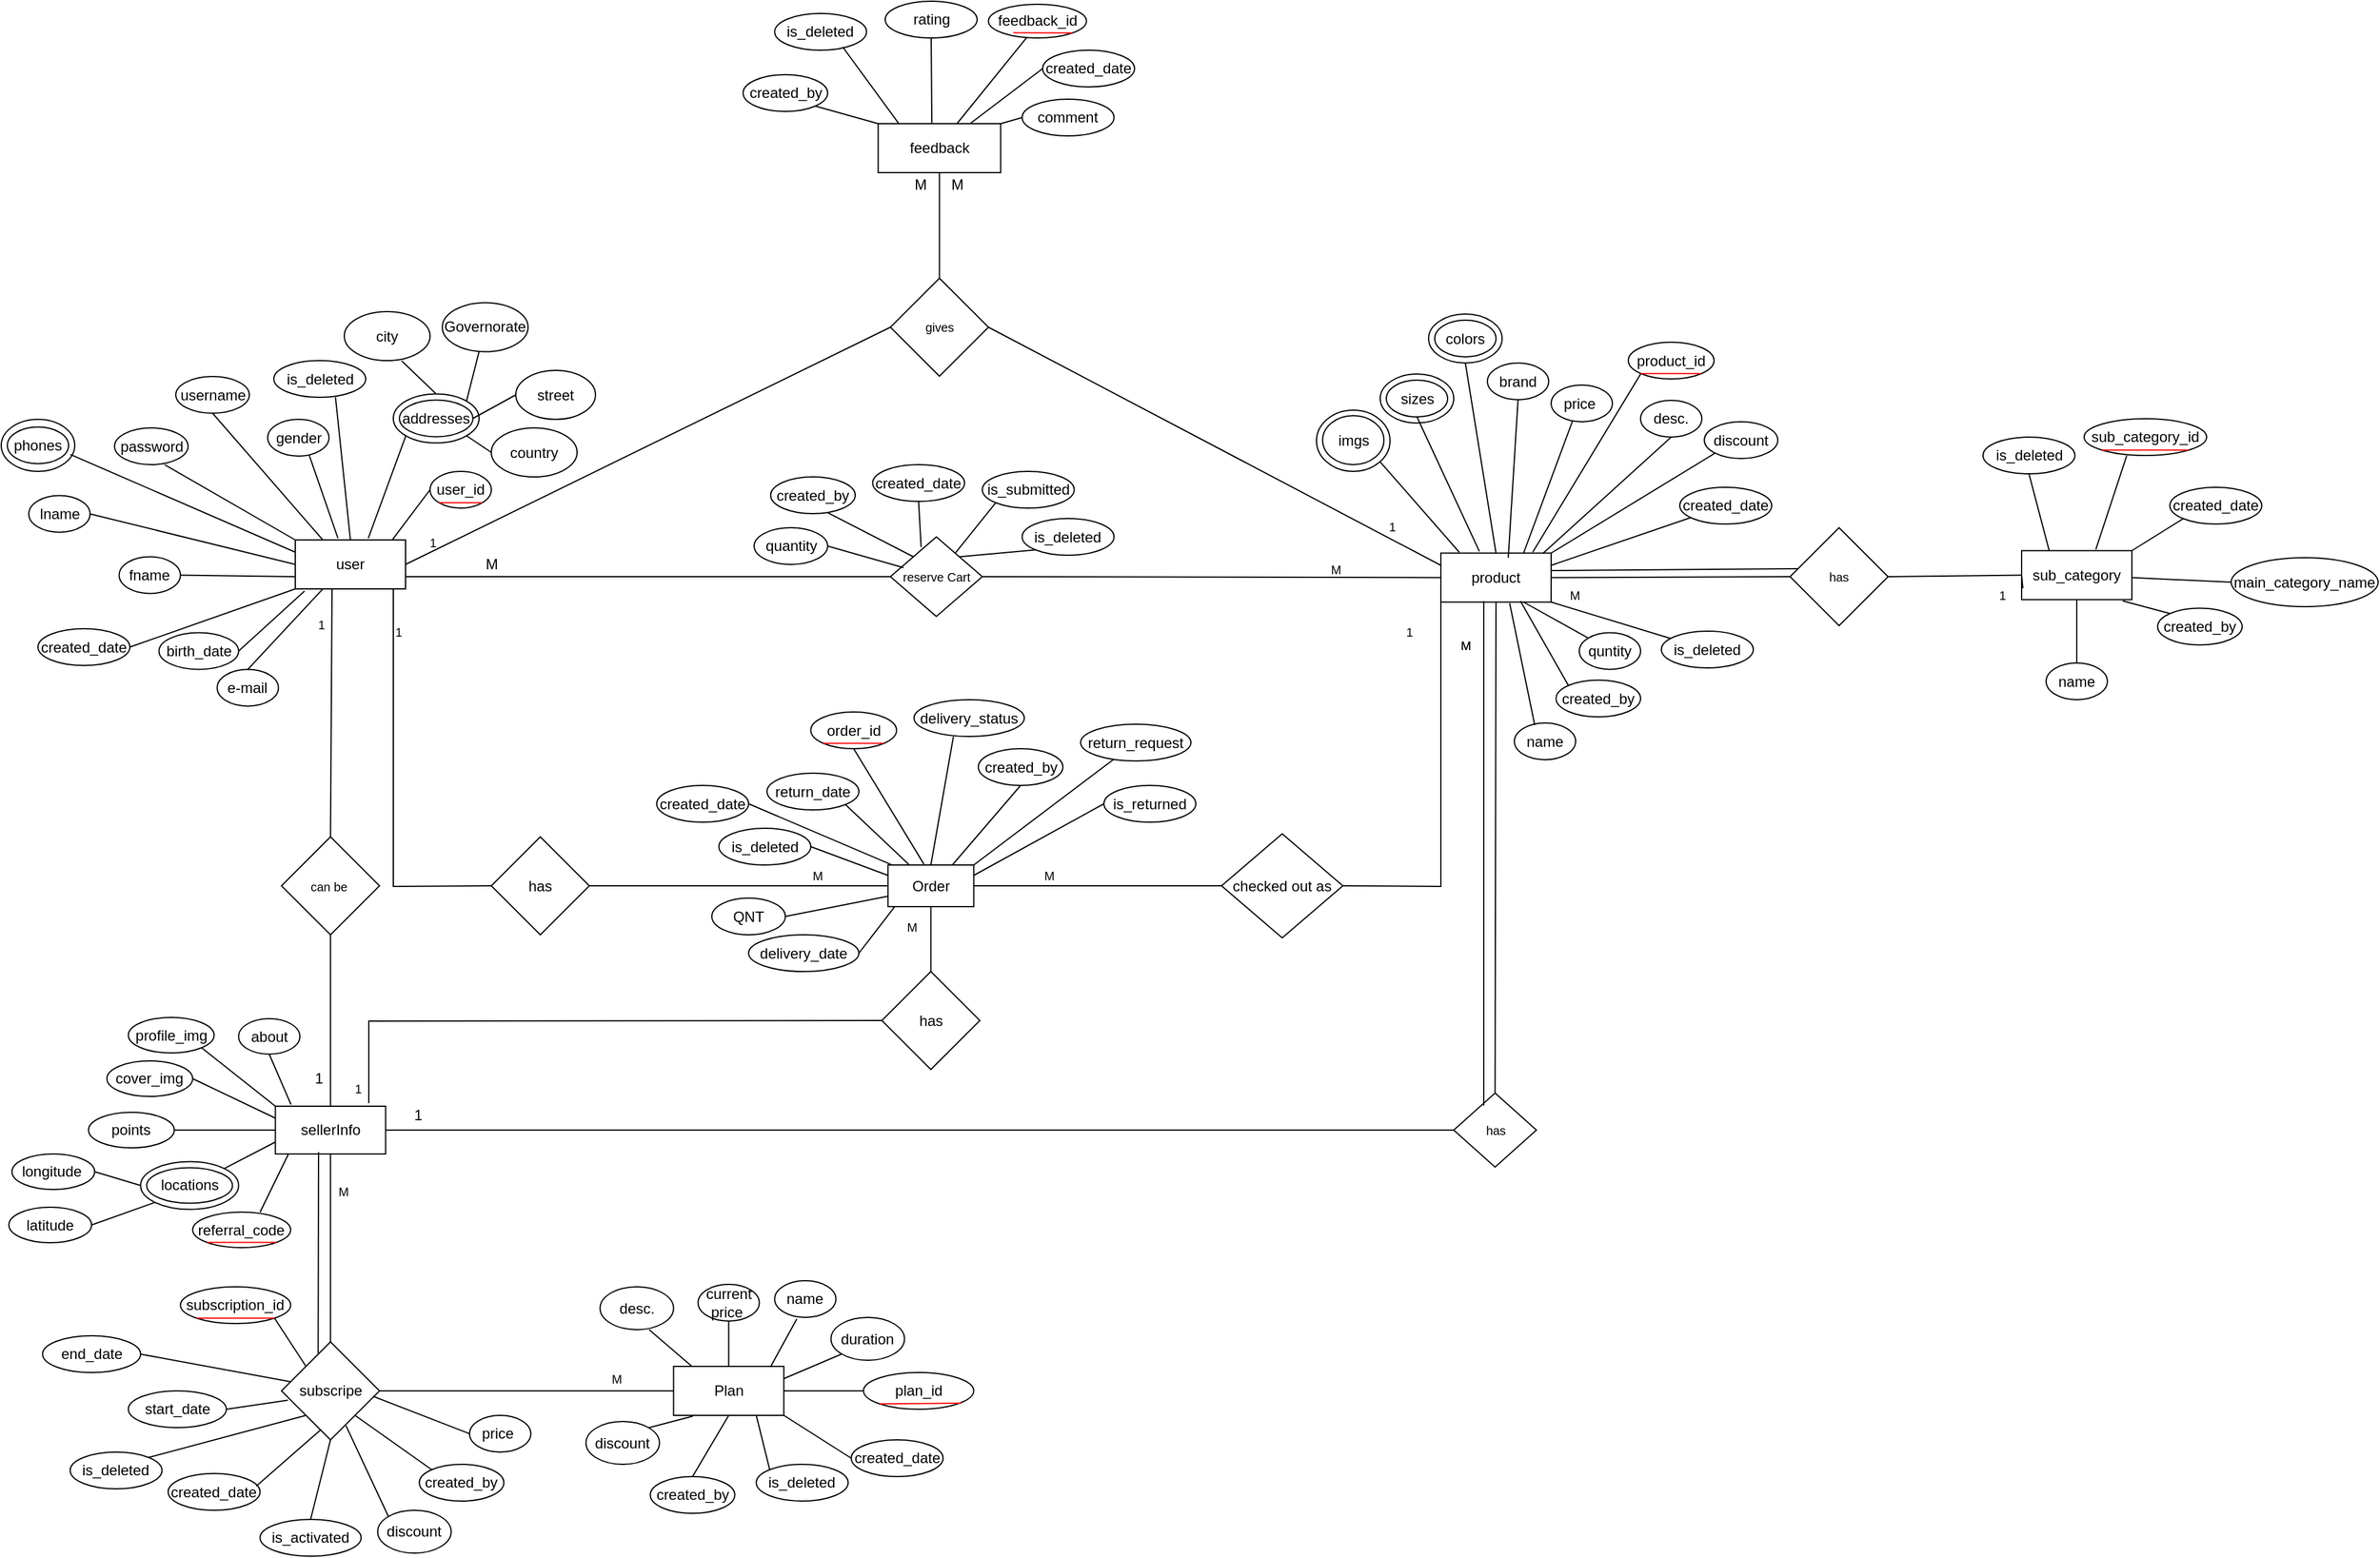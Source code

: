 <mxfile version="20.4.0" type="device"><diagram id="R2lEEEUBdFMjLlhIrx00" name="Page-1"><mxGraphModel dx="992" dy="579" grid="1" gridSize="10" guides="1" tooltips="1" connect="1" arrows="1" fold="1" page="1" pageScale="1" pageWidth="850" pageHeight="1100" math="0" shadow="0" extFonts="Permanent Marker^https://fonts.googleapis.com/css?family=Permanent+Marker"><root><mxCell id="0"/><mxCell id="1" parent="0"/><mxCell id="3A-lMijS_pBrXqpSimMQ-1" value="user" style="rounded=0;whiteSpace=wrap;html=1;" parent="1" vertex="1"><mxGeometry x="310" y="530" width="90" height="40" as="geometry"/></mxCell><mxCell id="3A-lMijS_pBrXqpSimMQ-2" value="user_id" style="ellipse;whiteSpace=wrap;html=1;" parent="1" vertex="1"><mxGeometry x="420" y="474" width="50" height="30" as="geometry"/></mxCell><mxCell id="3A-lMijS_pBrXqpSimMQ-3" value="username" style="ellipse;whiteSpace=wrap;html=1;" parent="1" vertex="1"><mxGeometry x="212.5" y="396.5" width="60" height="30" as="geometry"/></mxCell><mxCell id="3A-lMijS_pBrXqpSimMQ-4" value="lname" style="ellipse;whiteSpace=wrap;html=1;" parent="1" vertex="1"><mxGeometry x="92.5" y="493.75" width="50" height="30" as="geometry"/></mxCell><mxCell id="3A-lMijS_pBrXqpSimMQ-5" value="e-mail" style="ellipse;whiteSpace=wrap;html=1;" parent="1" vertex="1"><mxGeometry x="246.25" y="635.75" width="50" height="30" as="geometry"/></mxCell><mxCell id="3A-lMijS_pBrXqpSimMQ-6" value="password" style="ellipse;whiteSpace=wrap;html=1;" parent="1" vertex="1"><mxGeometry x="162.5" y="438.5" width="60" height="30" as="geometry"/></mxCell><mxCell id="3A-lMijS_pBrXqpSimMQ-7" value="birth_date" style="ellipse;whiteSpace=wrap;html=1;" parent="1" vertex="1"><mxGeometry x="198.75" y="605.75" width="65" height="30" as="geometry"/></mxCell><mxCell id="3A-lMijS_pBrXqpSimMQ-8" value="gender" style="ellipse;whiteSpace=wrap;html=1;" parent="1" vertex="1"><mxGeometry x="287.5" y="431.5" width="50" height="30" as="geometry"/></mxCell><mxCell id="3A-lMijS_pBrXqpSimMQ-9" value="" style="group" parent="1" vertex="1" connectable="0"><mxGeometry x="390" y="410.75" width="70" height="40" as="geometry"/></mxCell><mxCell id="3A-lMijS_pBrXqpSimMQ-10" value="" style="ellipse;whiteSpace=wrap;html=1;" parent="3A-lMijS_pBrXqpSimMQ-9" vertex="1"><mxGeometry width="70" height="40" as="geometry"/></mxCell><mxCell id="3A-lMijS_pBrXqpSimMQ-11" value="addresses" style="ellipse;whiteSpace=wrap;html=1;" parent="3A-lMijS_pBrXqpSimMQ-9" vertex="1"><mxGeometry x="5" y="5" width="60" height="30" as="geometry"/></mxCell><mxCell id="3A-lMijS_pBrXqpSimMQ-12" value="" style="group" parent="1" vertex="1" connectable="0"><mxGeometry x="70" y="431.5" width="60" height="42.5" as="geometry"/></mxCell><mxCell id="3A-lMijS_pBrXqpSimMQ-13" value="" style="ellipse;whiteSpace=wrap;html=1;" parent="3A-lMijS_pBrXqpSimMQ-12" vertex="1"><mxGeometry width="60" height="42.5" as="geometry"/></mxCell><mxCell id="3A-lMijS_pBrXqpSimMQ-14" value="phones" style="ellipse;whiteSpace=wrap;html=1;" parent="3A-lMijS_pBrXqpSimMQ-12" vertex="1"><mxGeometry x="5" y="6.25" width="50" height="30" as="geometry"/></mxCell><mxCell id="3A-lMijS_pBrXqpSimMQ-15" value="fname" style="ellipse;whiteSpace=wrap;html=1;" parent="1" vertex="1"><mxGeometry x="166.25" y="543.75" width="50" height="30" as="geometry"/></mxCell><mxCell id="3A-lMijS_pBrXqpSimMQ-16" value="1" style="text;html=1;align=center;verticalAlign=middle;resizable=0;points=[];autosize=1;strokeColor=none;fillColor=none;fontSize=10;" parent="1" vertex="1"><mxGeometry x="407.25" y="517" width="30" height="30" as="geometry"/></mxCell><mxCell id="3A-lMijS_pBrXqpSimMQ-18" value="" style="endArrow=none;html=1;rounded=0;fontSize=10;entryX=0.5;entryY=0;entryDx=0;entryDy=0;" parent="1" target="3A-lMijS_pBrXqpSimMQ-238" edge="1"><mxGeometry width="50" height="50" relative="1" as="geometry"><mxPoint x="340" y="570" as="sourcePoint"/><mxPoint x="340" y="770" as="targetPoint"/></mxGeometry></mxCell><mxCell id="3A-lMijS_pBrXqpSimMQ-19" value="1" style="text;html=1;align=center;verticalAlign=middle;resizable=0;points=[];autosize=1;strokeColor=none;fillColor=none;fontSize=10;" parent="1" vertex="1"><mxGeometry x="378.75" y="589.5" width="30" height="30" as="geometry"/></mxCell><mxCell id="3A-lMijS_pBrXqpSimMQ-20" value="1" style="text;html=1;align=center;verticalAlign=middle;resizable=0;points=[];autosize=1;strokeColor=none;fillColor=none;fontSize=10;" parent="1" vertex="1"><mxGeometry x="316.25" y="583.75" width="30" height="30" as="geometry"/></mxCell><mxCell id="3A-lMijS_pBrXqpSimMQ-21" value="created_date" style="ellipse;whiteSpace=wrap;html=1;" parent="1" vertex="1"><mxGeometry x="100" y="602.5" width="75" height="30" as="geometry"/></mxCell><mxCell id="3A-lMijS_pBrXqpSimMQ-22" value="is_deleted" style="ellipse;whiteSpace=wrap;html=1;" parent="1" vertex="1"><mxGeometry x="292.5" y="383.5" width="75" height="30" as="geometry"/></mxCell><mxCell id="3A-lMijS_pBrXqpSimMQ-23" value="" style="endArrow=none;html=1;rounded=0;strokeColor=#000000;entryX=1;entryY=0.5;entryDx=0;entryDy=0;" parent="1" target="3A-lMijS_pBrXqpSimMQ-4" edge="1"><mxGeometry width="50" height="50" relative="1" as="geometry"><mxPoint x="310" y="550" as="sourcePoint"/><mxPoint x="430" y="432.5" as="targetPoint"/></mxGeometry></mxCell><mxCell id="3A-lMijS_pBrXqpSimMQ-24" value="" style="endArrow=none;html=1;rounded=0;strokeColor=#000000;entryX=1;entryY=0.5;entryDx=0;entryDy=0;exitX=0;exitY=1;exitDx=0;exitDy=0;" parent="1" source="3A-lMijS_pBrXqpSimMQ-1" target="3A-lMijS_pBrXqpSimMQ-21" edge="1"><mxGeometry width="50" height="50" relative="1" as="geometry"><mxPoint x="380" y="482.5" as="sourcePoint"/><mxPoint x="430" y="432.5" as="targetPoint"/></mxGeometry></mxCell><mxCell id="3A-lMijS_pBrXqpSimMQ-25" value="" style="endArrow=none;html=1;rounded=0;strokeColor=#000000;entryX=1.028;entryY=0.747;entryDx=0;entryDy=0;entryPerimeter=0;exitX=0;exitY=0.25;exitDx=0;exitDy=0;" parent="1" source="3A-lMijS_pBrXqpSimMQ-1" target="3A-lMijS_pBrXqpSimMQ-14" edge="1"><mxGeometry width="50" height="50" relative="1" as="geometry"><mxPoint x="380" y="482.5" as="sourcePoint"/><mxPoint x="430" y="432.5" as="targetPoint"/></mxGeometry></mxCell><mxCell id="3A-lMijS_pBrXqpSimMQ-26" value="" style="endArrow=none;html=1;rounded=0;strokeColor=#000000;entryX=0.68;entryY=1;entryDx=0;entryDy=0;entryPerimeter=0;exitX=0;exitY=0;exitDx=0;exitDy=0;" parent="1" source="3A-lMijS_pBrXqpSimMQ-1" target="3A-lMijS_pBrXqpSimMQ-6" edge="1"><mxGeometry width="50" height="50" relative="1" as="geometry"><mxPoint x="380" y="482.5" as="sourcePoint"/><mxPoint x="430" y="432.5" as="targetPoint"/></mxGeometry></mxCell><mxCell id="3A-lMijS_pBrXqpSimMQ-27" value="" style="endArrow=none;html=1;rounded=0;strokeColor=#000000;entryX=0.5;entryY=1;entryDx=0;entryDy=0;exitX=0.25;exitY=0;exitDx=0;exitDy=0;" parent="1" source="3A-lMijS_pBrXqpSimMQ-1" target="3A-lMijS_pBrXqpSimMQ-3" edge="1"><mxGeometry width="50" height="50" relative="1" as="geometry"><mxPoint x="380" y="482.5" as="sourcePoint"/><mxPoint x="430" y="432.5" as="targetPoint"/></mxGeometry></mxCell><mxCell id="3A-lMijS_pBrXqpSimMQ-28" value="" style="endArrow=none;html=1;rounded=0;strokeColor=#000000;entryX=0.671;entryY=1;entryDx=0;entryDy=0;entryPerimeter=0;exitX=0.5;exitY=0;exitDx=0;exitDy=0;" parent="1" source="3A-lMijS_pBrXqpSimMQ-1" target="3A-lMijS_pBrXqpSimMQ-22" edge="1"><mxGeometry width="50" height="50" relative="1" as="geometry"><mxPoint x="372" y="539" as="sourcePoint"/><mxPoint x="430" y="432.5" as="targetPoint"/></mxGeometry></mxCell><mxCell id="3A-lMijS_pBrXqpSimMQ-29" value="" style="endArrow=none;html=1;rounded=0;strokeColor=#000000;entryX=0.68;entryY=0.987;entryDx=0;entryDy=0;entryPerimeter=0;exitX=0.387;exitY=-0.034;exitDx=0;exitDy=0;exitPerimeter=0;" parent="1" source="3A-lMijS_pBrXqpSimMQ-1" target="3A-lMijS_pBrXqpSimMQ-8" edge="1"><mxGeometry width="50" height="50" relative="1" as="geometry"><mxPoint x="360" y="532.5" as="sourcePoint"/><mxPoint x="430" y="432.5" as="targetPoint"/></mxGeometry></mxCell><mxCell id="3A-lMijS_pBrXqpSimMQ-30" value="" style="endArrow=none;html=1;rounded=0;strokeColor=#000000;entryX=0;entryY=1;entryDx=0;entryDy=0;exitX=0.662;exitY=-0.034;exitDx=0;exitDy=0;exitPerimeter=0;" parent="1" source="3A-lMijS_pBrXqpSimMQ-1" target="3A-lMijS_pBrXqpSimMQ-10" edge="1"><mxGeometry width="50" height="50" relative="1" as="geometry"><mxPoint x="370" y="540" as="sourcePoint"/><mxPoint x="350" y="342.5" as="targetPoint"/></mxGeometry></mxCell><mxCell id="3A-lMijS_pBrXqpSimMQ-31" value="" style="endArrow=none;html=1;rounded=0;strokeColor=#000000;entryX=0;entryY=0.5;entryDx=0;entryDy=0;exitX=0.884;exitY=-0.015;exitDx=0;exitDy=0;exitPerimeter=0;" parent="1" source="3A-lMijS_pBrXqpSimMQ-1" target="3A-lMijS_pBrXqpSimMQ-2" edge="1"><mxGeometry width="50" height="50" relative="1" as="geometry"><mxPoint x="390" y="532.5" as="sourcePoint"/><mxPoint x="430" y="432.5" as="targetPoint"/></mxGeometry></mxCell><mxCell id="3A-lMijS_pBrXqpSimMQ-32" value="" style="endArrow=none;html=1;rounded=0;strokeColor=#000000;entryX=1;entryY=0.5;entryDx=0;entryDy=0;exitX=0.084;exitY=1.045;exitDx=0;exitDy=0;exitPerimeter=0;" parent="1" source="3A-lMijS_pBrXqpSimMQ-1" target="3A-lMijS_pBrXqpSimMQ-7" edge="1"><mxGeometry width="50" height="50" relative="1" as="geometry"><mxPoint x="310" y="572.5" as="sourcePoint"/><mxPoint x="200" y="572.5" as="targetPoint"/></mxGeometry></mxCell><mxCell id="3A-lMijS_pBrXqpSimMQ-33" value="" style="endArrow=none;html=1;rounded=0;strokeColor=#000000;entryX=1;entryY=0.5;entryDx=0;entryDy=0;exitX=0;exitY=0.75;exitDx=0;exitDy=0;" parent="1" source="3A-lMijS_pBrXqpSimMQ-1" target="3A-lMijS_pBrXqpSimMQ-15" edge="1"><mxGeometry width="50" height="50" relative="1" as="geometry"><mxPoint x="310" y="550" as="sourcePoint"/><mxPoint x="430" y="432.5" as="targetPoint"/></mxGeometry></mxCell><mxCell id="3A-lMijS_pBrXqpSimMQ-34" value="" style="endArrow=none;html=1;rounded=0;strokeColor=#000000;exitX=0.5;exitY=0;exitDx=0;exitDy=0;entryX=0.25;entryY=1;entryDx=0;entryDy=0;" parent="1" source="3A-lMijS_pBrXqpSimMQ-5" target="3A-lMijS_pBrXqpSimMQ-1" edge="1"><mxGeometry width="50" height="50" relative="1" as="geometry"><mxPoint x="212.5" y="632.5" as="sourcePoint"/><mxPoint x="280" y="612.5" as="targetPoint"/></mxGeometry></mxCell><mxCell id="3A-lMijS_pBrXqpSimMQ-35" value="" style="endArrow=none;html=1;rounded=0;strokeColor=#FF0000;entryX=1;entryY=1;entryDx=0;entryDy=0;exitX=0;exitY=1;exitDx=0;exitDy=0;" parent="1" source="3A-lMijS_pBrXqpSimMQ-2" target="3A-lMijS_pBrXqpSimMQ-2" edge="1"><mxGeometry width="50" height="50" relative="1" as="geometry"><mxPoint x="470" y="500" as="sourcePoint"/><mxPoint x="520" y="450" as="targetPoint"/></mxGeometry></mxCell><mxCell id="3A-lMijS_pBrXqpSimMQ-36" value="Governorate" style="ellipse;whiteSpace=wrap;html=1;" parent="1" vertex="1"><mxGeometry x="430" y="336.25" width="70" height="40" as="geometry"/></mxCell><mxCell id="3A-lMijS_pBrXqpSimMQ-37" value="street" style="ellipse;whiteSpace=wrap;html=1;" parent="1" vertex="1"><mxGeometry x="490" y="391.5" width="65" height="40" as="geometry"/></mxCell><mxCell id="3A-lMijS_pBrXqpSimMQ-38" value="city" style="ellipse;whiteSpace=wrap;html=1;" parent="1" vertex="1"><mxGeometry x="350" y="343.5" width="70" height="40" as="geometry"/></mxCell><mxCell id="3A-lMijS_pBrXqpSimMQ-39" value="" style="endArrow=none;html=1;rounded=0;entryX=0;entryY=0.5;entryDx=0;entryDy=0;exitX=1;exitY=0.5;exitDx=0;exitDy=0;" parent="1" source="3A-lMijS_pBrXqpSimMQ-11" target="3A-lMijS_pBrXqpSimMQ-37" edge="1"><mxGeometry width="50" height="50" relative="1" as="geometry"><mxPoint x="527.5" y="466.5" as="sourcePoint"/><mxPoint x="577.5" y="416.5" as="targetPoint"/></mxGeometry></mxCell><mxCell id="3A-lMijS_pBrXqpSimMQ-40" value="" style="endArrow=none;html=1;rounded=0;exitX=1;exitY=0;exitDx=0;exitDy=0;" parent="1" source="3A-lMijS_pBrXqpSimMQ-10" target="3A-lMijS_pBrXqpSimMQ-36" edge="1"><mxGeometry width="50" height="50" relative="1" as="geometry"><mxPoint x="590" y="360" as="sourcePoint"/><mxPoint x="640" y="310" as="targetPoint"/></mxGeometry></mxCell><mxCell id="3A-lMijS_pBrXqpSimMQ-41" value="" style="endArrow=none;html=1;rounded=0;entryX=0.5;entryY=0;entryDx=0;entryDy=0;exitX=0.669;exitY=1.007;exitDx=0;exitDy=0;exitPerimeter=0;" parent="1" source="3A-lMijS_pBrXqpSimMQ-38" target="3A-lMijS_pBrXqpSimMQ-10" edge="1"><mxGeometry width="50" height="50" relative="1" as="geometry"><mxPoint x="590" y="360" as="sourcePoint"/><mxPoint x="640" y="310" as="targetPoint"/></mxGeometry></mxCell><mxCell id="3A-lMijS_pBrXqpSimMQ-42" value="country" style="ellipse;whiteSpace=wrap;html=1;" parent="1" vertex="1"><mxGeometry x="470" y="438.5" width="70" height="40" as="geometry"/></mxCell><mxCell id="3A-lMijS_pBrXqpSimMQ-43" value="" style="endArrow=none;html=1;rounded=0;entryX=1;entryY=1;entryDx=0;entryDy=0;exitX=0;exitY=0.5;exitDx=0;exitDy=0;" parent="1" source="3A-lMijS_pBrXqpSimMQ-42" target="3A-lMijS_pBrXqpSimMQ-10" edge="1"><mxGeometry width="50" height="50" relative="1" as="geometry"><mxPoint x="600" y="360" as="sourcePoint"/><mxPoint x="650" y="310" as="targetPoint"/></mxGeometry></mxCell><mxCell id="3A-lMijS_pBrXqpSimMQ-45" value="feedback_id" style="ellipse;whiteSpace=wrap;html=1;" parent="1" vertex="1"><mxGeometry x="875.75" y="92.5" width="80" height="27.5" as="geometry"/></mxCell><mxCell id="3A-lMijS_pBrXqpSimMQ-46" value="rating" style="ellipse;whiteSpace=wrap;html=1;" parent="1" vertex="1"><mxGeometry x="791.5" y="90" width="75" height="30" as="geometry"/></mxCell><mxCell id="3A-lMijS_pBrXqpSimMQ-47" value="comment" style="ellipse;whiteSpace=wrap;html=1;" parent="1" vertex="1"><mxGeometry x="903.25" y="170" width="75" height="30" as="geometry"/></mxCell><mxCell id="3A-lMijS_pBrXqpSimMQ-48" value="gives" style="rhombus;whiteSpace=wrap;html=1;fontSize=10;" parent="1" vertex="1"><mxGeometry x="795.75" y="316.25" width="80" height="80" as="geometry"/></mxCell><mxCell id="3A-lMijS_pBrXqpSimMQ-49" value="" style="endArrow=none;html=1;rounded=0;fontSize=10;exitX=0;exitY=0.5;exitDx=0;exitDy=0;entryX=0.75;entryY=0;entryDx=0;entryDy=0;" parent="1" source="3A-lMijS_pBrXqpSimMQ-53" target="7N6OdTRzX1YmQZyzsNn4-3" edge="1"><mxGeometry width="50" height="50" relative="1" as="geometry"><mxPoint x="1102.25" y="17.5" as="sourcePoint"/><mxPoint x="850.6" y="165.35" as="targetPoint"/><Array as="points"/></mxGeometry></mxCell><mxCell id="3A-lMijS_pBrXqpSimMQ-50" value="" style="endArrow=none;html=1;rounded=0;exitX=1;exitY=0;exitDx=0;exitDy=0;entryX=0;entryY=0.5;entryDx=0;entryDy=0;" parent="1" source="7N6OdTRzX1YmQZyzsNn4-3" target="3A-lMijS_pBrXqpSimMQ-47" edge="1"><mxGeometry width="50" height="50" relative="1" as="geometry"><mxPoint x="862.14" y="175.37" as="sourcePoint"/><mxPoint x="847.25" y="316.25" as="targetPoint"/><Array as="points"/></mxGeometry></mxCell><mxCell id="3A-lMijS_pBrXqpSimMQ-51" value="" style="endArrow=none;html=1;rounded=0;exitX=0.5;exitY=1;exitDx=0;exitDy=0;entryX=0.438;entryY=-0.015;entryDx=0;entryDy=0;entryPerimeter=0;" parent="1" source="3A-lMijS_pBrXqpSimMQ-46" target="7N6OdTRzX1YmQZyzsNn4-3" edge="1"><mxGeometry width="50" height="50" relative="1" as="geometry"><mxPoint x="747.25" y="-23.75" as="sourcePoint"/><mxPoint x="831.5" y="146.25" as="targetPoint"/></mxGeometry></mxCell><mxCell id="3A-lMijS_pBrXqpSimMQ-52" value="" style="endArrow=none;html=1;rounded=0;fillColor=#f8cecc;strokeColor=#FF0000;entryX=1;entryY=1;entryDx=0;entryDy=0;exitX=0.253;exitY=0.844;exitDx=0;exitDy=0;exitPerimeter=0;" parent="1" source="3A-lMijS_pBrXqpSimMQ-45" target="3A-lMijS_pBrXqpSimMQ-45" edge="1"><mxGeometry width="50" height="50" relative="1" as="geometry"><mxPoint x="777.25" y="-63.75" as="sourcePoint"/><mxPoint x="827.25" y="-113.75" as="targetPoint"/></mxGeometry></mxCell><mxCell id="3A-lMijS_pBrXqpSimMQ-53" value="created_date" style="ellipse;whiteSpace=wrap;html=1;" parent="1" vertex="1"><mxGeometry x="920" y="130" width="75" height="30" as="geometry"/></mxCell><mxCell id="3A-lMijS_pBrXqpSimMQ-54" value="is_deleted" style="ellipse;whiteSpace=wrap;html=1;" parent="1" vertex="1"><mxGeometry x="701.25" y="100" width="75" height="30" as="geometry"/></mxCell><mxCell id="3A-lMijS_pBrXqpSimMQ-55" value="created_by" style="ellipse;whiteSpace=wrap;html=1;" parent="1" vertex="1"><mxGeometry x="675.5" y="150" width="69" height="30" as="geometry"/></mxCell><mxCell id="3A-lMijS_pBrXqpSimMQ-56" value="" style="endArrow=none;html=1;rounded=0;strokeColor=#000000;entryX=0.182;entryY=0.045;entryDx=0;entryDy=0;entryPerimeter=0;exitX=0.741;exitY=0.913;exitDx=0;exitDy=0;exitPerimeter=0;" parent="1" source="3A-lMijS_pBrXqpSimMQ-54" target="7N6OdTRzX1YmQZyzsNn4-3" edge="1"><mxGeometry width="50" height="50" relative="1" as="geometry"><mxPoint x="795.75" y="130" as="sourcePoint"/><mxPoint x="823.74" y="154.57" as="targetPoint"/></mxGeometry></mxCell><mxCell id="3A-lMijS_pBrXqpSimMQ-57" value="" style="endArrow=none;html=1;rounded=0;strokeColor=#000000;exitX=0.643;exitY=0;exitDx=0;exitDy=0;exitPerimeter=0;entryX=0.395;entryY=0.969;entryDx=0;entryDy=0;entryPerimeter=0;" parent="1" source="7N6OdTRzX1YmQZyzsNn4-3" target="3A-lMijS_pBrXqpSimMQ-45" edge="1"><mxGeometry width="50" height="50" relative="1" as="geometry"><mxPoint x="842.14" y="156.97" as="sourcePoint"/><mxPoint x="845.75" y="110" as="targetPoint"/><Array as="points"/></mxGeometry></mxCell><mxCell id="3A-lMijS_pBrXqpSimMQ-58" value="" style="endArrow=none;html=1;rounded=0;strokeColor=#000000;exitX=0;exitY=0;exitDx=0;exitDy=0;entryX=1;entryY=1;entryDx=0;entryDy=0;" parent="1" source="7N6OdTRzX1YmQZyzsNn4-3" target="3A-lMijS_pBrXqpSimMQ-55" edge="1"><mxGeometry width="50" height="50" relative="1" as="geometry"><mxPoint x="805.34" y="172.17" as="sourcePoint"/><mxPoint x="725.75" y="140" as="targetPoint"/></mxGeometry></mxCell><mxCell id="3A-lMijS_pBrXqpSimMQ-62" value="product" style="rounded=0;whiteSpace=wrap;html=1;" parent="1" vertex="1"><mxGeometry x="1245" y="540.75" width="90" height="40" as="geometry"/></mxCell><mxCell id="3A-lMijS_pBrXqpSimMQ-63" value="product_id" style="ellipse;whiteSpace=wrap;html=1;" parent="1" vertex="1"><mxGeometry x="1398" y="368.5" width="70" height="30" as="geometry"/></mxCell><mxCell id="3A-lMijS_pBrXqpSimMQ-64" value="desc." style="ellipse;whiteSpace=wrap;html=1;" parent="1" vertex="1"><mxGeometry x="1408" y="416" width="50" height="30" as="geometry"/></mxCell><mxCell id="3A-lMijS_pBrXqpSimMQ-65" value="name" style="ellipse;whiteSpace=wrap;html=1;" parent="1" vertex="1"><mxGeometry x="1305" y="679.5" width="50" height="30" as="geometry"/></mxCell><mxCell id="3A-lMijS_pBrXqpSimMQ-70" value="price&amp;nbsp;" style="ellipse;whiteSpace=wrap;html=1;" parent="1" vertex="1"><mxGeometry x="1335" y="403.5" width="50" height="30" as="geometry"/></mxCell><mxCell id="3A-lMijS_pBrXqpSimMQ-71" value="brand" style="ellipse;whiteSpace=wrap;html=1;" parent="1" vertex="1"><mxGeometry x="1283" y="385.5" width="50" height="30" as="geometry"/></mxCell><mxCell id="3A-lMijS_pBrXqpSimMQ-72" value="" style="group" parent="1" vertex="1" connectable="0"><mxGeometry x="1235" y="345.5" width="60" height="40" as="geometry"/></mxCell><mxCell id="3A-lMijS_pBrXqpSimMQ-73" value="" style="ellipse;whiteSpace=wrap;html=1;" parent="3A-lMijS_pBrXqpSimMQ-72" vertex="1"><mxGeometry width="60" height="40" as="geometry"/></mxCell><mxCell id="3A-lMijS_pBrXqpSimMQ-74" value="colors" style="ellipse;whiteSpace=wrap;html=1;" parent="3A-lMijS_pBrXqpSimMQ-72" vertex="1"><mxGeometry x="5" y="5" width="50" height="30" as="geometry"/></mxCell><mxCell id="3A-lMijS_pBrXqpSimMQ-75" style="edgeStyle=orthogonalEdgeStyle;rounded=0;orthogonalLoop=1;jettySize=auto;html=1;exitX=0.5;exitY=1;exitDx=0;exitDy=0;" parent="1" edge="1"><mxGeometry relative="1" as="geometry"><mxPoint x="1255" y="529.5" as="sourcePoint"/><mxPoint x="1255" y="529.5" as="targetPoint"/></mxGeometry></mxCell><mxCell id="3A-lMijS_pBrXqpSimMQ-76" value="&lt;div style=&quot;text-align: left;&quot;&gt;quntity&lt;/div&gt;" style="ellipse;whiteSpace=wrap;html=1;" parent="1" vertex="1"><mxGeometry x="1358" y="605.75" width="50" height="30" as="geometry"/></mxCell><mxCell id="3A-lMijS_pBrXqpSimMQ-77" value="" style="group" parent="1" vertex="1" connectable="0"><mxGeometry x="1195.5" y="394.5" width="60" height="40" as="geometry"/></mxCell><mxCell id="3A-lMijS_pBrXqpSimMQ-78" value="" style="ellipse;whiteSpace=wrap;html=1;" parent="3A-lMijS_pBrXqpSimMQ-77" vertex="1"><mxGeometry width="60" height="40" as="geometry"/></mxCell><mxCell id="3A-lMijS_pBrXqpSimMQ-79" value="sizes" style="ellipse;whiteSpace=wrap;html=1;" parent="3A-lMijS_pBrXqpSimMQ-77" vertex="1"><mxGeometry x="5" y="5" width="50" height="30" as="geometry"/></mxCell><mxCell id="3A-lMijS_pBrXqpSimMQ-80" value="&lt;div style=&quot;text-align: left;&quot;&gt;discount&lt;/div&gt;" style="ellipse;whiteSpace=wrap;html=1;" parent="1" vertex="1"><mxGeometry x="1460" y="433.5" width="60" height="30" as="geometry"/></mxCell><mxCell id="3A-lMijS_pBrXqpSimMQ-81" value="sub_category_id" style="ellipse;whiteSpace=wrap;html=1;" parent="1" vertex="1"><mxGeometry x="1770" y="431" width="100" height="30" as="geometry"/></mxCell><mxCell id="3A-lMijS_pBrXqpSimMQ-82" value="name" style="ellipse;whiteSpace=wrap;html=1;" parent="1" vertex="1"><mxGeometry x="1739" y="630.5" width="50" height="30" as="geometry"/></mxCell><mxCell id="3A-lMijS_pBrXqpSimMQ-83" value="main_category_name" style="ellipse;whiteSpace=wrap;html=1;" parent="1" vertex="1"><mxGeometry x="1890" y="544.5" width="120" height="40" as="geometry"/></mxCell><mxCell id="3A-lMijS_pBrXqpSimMQ-84" value="reserve Cart" style="rhombus;whiteSpace=wrap;html=1;fontSize=10;" parent="1" vertex="1"><mxGeometry x="795.75" y="527.5" width="75" height="65" as="geometry"/></mxCell><mxCell id="3A-lMijS_pBrXqpSimMQ-85" value="" style="endArrow=none;html=1;rounded=0;fontSize=10;exitX=1;exitY=0.5;exitDx=0;exitDy=0;entryX=0;entryY=0.5;entryDx=0;entryDy=0;" parent="1" source="3A-lMijS_pBrXqpSimMQ-84" target="3A-lMijS_pBrXqpSimMQ-62" edge="1"><mxGeometry width="50" height="50" relative="1" as="geometry"><mxPoint x="843.25" y="551.88" as="sourcePoint"/><mxPoint x="1018.25" y="553.13" as="targetPoint"/><Array as="points"/></mxGeometry></mxCell><mxCell id="3A-lMijS_pBrXqpSimMQ-86" value="M" style="text;html=1;align=center;verticalAlign=middle;resizable=0;points=[];autosize=1;strokeColor=none;fillColor=none;fontSize=10;" parent="1" vertex="1"><mxGeometry x="1250" y="600.5" width="30" height="30" as="geometry"/></mxCell><mxCell id="3A-lMijS_pBrXqpSimMQ-87" value="1" style="text;html=1;align=center;verticalAlign=middle;resizable=0;points=[];autosize=1;strokeColor=none;fillColor=none;fontSize=10;" parent="1" vertex="1"><mxGeometry x="1190" y="504" width="30" height="30" as="geometry"/></mxCell><mxCell id="3A-lMijS_pBrXqpSimMQ-88" value="has" style="rhombus;whiteSpace=wrap;html=1;fontSize=10;" parent="1" vertex="1"><mxGeometry x="1530" y="520" width="80" height="80" as="geometry"/></mxCell><mxCell id="3A-lMijS_pBrXqpSimMQ-89" value="" style="endArrow=none;html=1;rounded=0;fontSize=10;exitX=0;exitY=0.5;exitDx=0;exitDy=0;entryX=1;entryY=0.5;entryDx=0;entryDy=0;" parent="1" source="3A-lMijS_pBrXqpSimMQ-88" target="3A-lMijS_pBrXqpSimMQ-62" edge="1"><mxGeometry width="50" height="50" relative="1" as="geometry"><mxPoint x="1021" y="784" as="sourcePoint"/><mxPoint x="1295" y="590.75" as="targetPoint"/><Array as="points"/></mxGeometry></mxCell><mxCell id="3A-lMijS_pBrXqpSimMQ-90" value="" style="endArrow=none;html=1;rounded=0;fontSize=10;exitX=1;exitY=0.5;exitDx=0;exitDy=0;entryX=0;entryY=0.5;entryDx=0;entryDy=0;" parent="1" source="3A-lMijS_pBrXqpSimMQ-88" target="3A-lMijS_pBrXqpSimMQ-121" edge="1"><mxGeometry width="50" height="50" relative="1" as="geometry"><mxPoint x="1378" y="704.5" as="sourcePoint"/><mxPoint x="1295" y="590.75" as="targetPoint"/><Array as="points"/></mxGeometry></mxCell><mxCell id="3A-lMijS_pBrXqpSimMQ-91" value="M" style="text;html=1;align=center;verticalAlign=middle;resizable=0;points=[];autosize=1;strokeColor=none;fillColor=none;fontSize=10;" parent="1" vertex="1"><mxGeometry x="1339" y="559.5" width="30" height="30" as="geometry"/></mxCell><mxCell id="3A-lMijS_pBrXqpSimMQ-92" value="M" style="text;html=1;align=center;verticalAlign=middle;resizable=0;points=[];autosize=1;strokeColor=none;fillColor=none;fontSize=10;" parent="1" vertex="1"><mxGeometry x="1250" y="600.5" width="30" height="30" as="geometry"/></mxCell><mxCell id="3A-lMijS_pBrXqpSimMQ-93" value="1" style="text;html=1;align=center;verticalAlign=middle;resizable=0;points=[];autosize=1;strokeColor=none;fillColor=none;fontSize=10;" parent="1" vertex="1"><mxGeometry x="1687.5" y="559.5" width="30" height="30" as="geometry"/></mxCell><mxCell id="3A-lMijS_pBrXqpSimMQ-94" value="M" style="text;html=1;align=center;verticalAlign=middle;resizable=0;points=[];autosize=1;strokeColor=none;fillColor=none;fontSize=10;" parent="1" vertex="1"><mxGeometry x="910" y="789" width="30" height="30" as="geometry"/></mxCell><mxCell id="3A-lMijS_pBrXqpSimMQ-95" value="created_date" style="ellipse;whiteSpace=wrap;html=1;" parent="1" vertex="1"><mxGeometry x="1440" y="487" width="75" height="30" as="geometry"/></mxCell><mxCell id="3A-lMijS_pBrXqpSimMQ-96" value="created_by" style="ellipse;whiteSpace=wrap;html=1;" parent="1" vertex="1"><mxGeometry x="1339" y="644.5" width="69" height="30" as="geometry"/></mxCell><mxCell id="3A-lMijS_pBrXqpSimMQ-97" value="is_deleted" style="ellipse;whiteSpace=wrap;html=1;" parent="1" vertex="1"><mxGeometry x="1425" y="604.5" width="75" height="30" as="geometry"/></mxCell><mxCell id="3A-lMijS_pBrXqpSimMQ-98" value="is_deleted" style="ellipse;whiteSpace=wrap;html=1;" parent="1" vertex="1"><mxGeometry x="1687.5" y="446" width="75" height="30" as="geometry"/></mxCell><mxCell id="3A-lMijS_pBrXqpSimMQ-99" value="created_by" style="ellipse;whiteSpace=wrap;html=1;" parent="1" vertex="1"><mxGeometry x="1830" y="585.75" width="69" height="30" as="geometry"/></mxCell><mxCell id="3A-lMijS_pBrXqpSimMQ-100" value="created_date" style="ellipse;whiteSpace=wrap;html=1;" parent="1" vertex="1"><mxGeometry x="1840" y="487" width="75" height="30" as="geometry"/></mxCell><mxCell id="3A-lMijS_pBrXqpSimMQ-101" value="" style="endArrow=none;html=1;rounded=0;strokeColor=#000000;entryX=0;entryY=0;entryDx=0;entryDy=0;exitX=0.722;exitY=0.981;exitDx=0;exitDy=0;exitPerimeter=0;" parent="1" source="3A-lMijS_pBrXqpSimMQ-62" target="3A-lMijS_pBrXqpSimMQ-96" edge="1"><mxGeometry width="50" height="50" relative="1" as="geometry"><mxPoint x="1310" y="584.5" as="sourcePoint"/><mxPoint x="1370" y="574.5" as="targetPoint"/></mxGeometry></mxCell><mxCell id="3A-lMijS_pBrXqpSimMQ-102" value="" style="endArrow=none;html=1;rounded=0;strokeColor=#000000;exitX=1;exitY=1;exitDx=0;exitDy=0;" parent="1" source="3A-lMijS_pBrXqpSimMQ-62" target="3A-lMijS_pBrXqpSimMQ-97" edge="1"><mxGeometry width="50" height="50" relative="1" as="geometry"><mxPoint x="1330" y="584.5" as="sourcePoint"/><mxPoint x="1370" y="574.5" as="targetPoint"/></mxGeometry></mxCell><mxCell id="3A-lMijS_pBrXqpSimMQ-103" value="" style="endArrow=none;html=1;rounded=0;strokeColor=#000000;entryX=0.332;entryY=0.053;entryDx=0;entryDy=0;entryPerimeter=0;exitX=0.624;exitY=1.024;exitDx=0;exitDy=0;exitPerimeter=0;" parent="1" source="3A-lMijS_pBrXqpSimMQ-62" target="3A-lMijS_pBrXqpSimMQ-65" edge="1"><mxGeometry width="50" height="50" relative="1" as="geometry"><mxPoint x="1320" y="624.5" as="sourcePoint"/><mxPoint x="1370" y="574.5" as="targetPoint"/></mxGeometry></mxCell><mxCell id="3A-lMijS_pBrXqpSimMQ-104" value="" style="endArrow=none;html=1;rounded=0;strokeColor=#000000;exitX=1;exitY=0.25;exitDx=0;exitDy=0;" parent="1" source="3A-lMijS_pBrXqpSimMQ-62" target="3A-lMijS_pBrXqpSimMQ-95" edge="1"><mxGeometry width="50" height="50" relative="1" as="geometry"><mxPoint x="1320" y="624.5" as="sourcePoint"/><mxPoint x="1410" y="534.5" as="targetPoint"/></mxGeometry></mxCell><mxCell id="3A-lMijS_pBrXqpSimMQ-105" value="" style="endArrow=none;html=1;rounded=0;strokeColor=#000000;entryX=0;entryY=0;entryDx=0;entryDy=0;exitX=0.75;exitY=1;exitDx=0;exitDy=0;" parent="1" source="3A-lMijS_pBrXqpSimMQ-62" target="3A-lMijS_pBrXqpSimMQ-76" edge="1"><mxGeometry width="50" height="50" relative="1" as="geometry"><mxPoint x="1320" y="584.5" as="sourcePoint"/><mxPoint x="1370" y="574.5" as="targetPoint"/></mxGeometry></mxCell><mxCell id="3A-lMijS_pBrXqpSimMQ-106" value="" style="endArrow=none;html=1;rounded=0;strokeColor=#000000;exitX=1;exitY=0;exitDx=0;exitDy=0;entryX=0;entryY=1;entryDx=0;entryDy=0;" parent="1" source="3A-lMijS_pBrXqpSimMQ-62" target="3A-lMijS_pBrXqpSimMQ-80" edge="1"><mxGeometry width="50" height="50" relative="1" as="geometry"><mxPoint x="1320" y="624.5" as="sourcePoint"/><mxPoint x="1470" y="434.5" as="targetPoint"/></mxGeometry></mxCell><mxCell id="3A-lMijS_pBrXqpSimMQ-107" value="" style="endArrow=none;html=1;rounded=0;strokeColor=#000000;entryX=0.5;entryY=1;entryDx=0;entryDy=0;exitX=0.927;exitY=0.004;exitDx=0;exitDy=0;exitPerimeter=0;" parent="1" source="3A-lMijS_pBrXqpSimMQ-62" target="3A-lMijS_pBrXqpSimMQ-64" edge="1"><mxGeometry width="50" height="50" relative="1" as="geometry"><mxPoint x="1320" y="624.5" as="sourcePoint"/><mxPoint x="1370" y="574.5" as="targetPoint"/></mxGeometry></mxCell><mxCell id="3A-lMijS_pBrXqpSimMQ-108" value="" style="endArrow=none;html=1;rounded=0;strokeColor=#000000;entryX=0;entryY=1;entryDx=0;entryDy=0;" parent="1" target="3A-lMijS_pBrXqpSimMQ-63" edge="1"><mxGeometry width="50" height="50" relative="1" as="geometry"><mxPoint x="1320" y="540" as="sourcePoint"/><mxPoint x="1370" y="574.5" as="targetPoint"/></mxGeometry></mxCell><mxCell id="3A-lMijS_pBrXqpSimMQ-109" value="" style="endArrow=none;html=1;rounded=0;strokeColor=#000000;exitX=0.5;exitY=1;exitDx=0;exitDy=0;" parent="1" source="3A-lMijS_pBrXqpSimMQ-71" edge="1"><mxGeometry width="50" height="50" relative="1" as="geometry"><mxPoint x="1320" y="624.5" as="sourcePoint"/><mxPoint x="1300" y="544.5" as="targetPoint"/></mxGeometry></mxCell><mxCell id="3A-lMijS_pBrXqpSimMQ-110" value="" style="endArrow=none;html=1;rounded=0;strokeColor=#000000;entryX=0.348;entryY=0.983;entryDx=0;entryDy=0;entryPerimeter=0;exitX=0.75;exitY=0;exitDx=0;exitDy=0;" parent="1" source="3A-lMijS_pBrXqpSimMQ-62" target="3A-lMijS_pBrXqpSimMQ-70" edge="1"><mxGeometry width="50" height="50" relative="1" as="geometry"><mxPoint x="1320" y="624.5" as="sourcePoint"/><mxPoint x="1370" y="574.5" as="targetPoint"/></mxGeometry></mxCell><mxCell id="3A-lMijS_pBrXqpSimMQ-111" value="" style="endArrow=none;html=1;rounded=0;strokeColor=#000000;entryX=0.5;entryY=1;entryDx=0;entryDy=0;exitX=0.5;exitY=0;exitDx=0;exitDy=0;" parent="1" source="3A-lMijS_pBrXqpSimMQ-62" target="3A-lMijS_pBrXqpSimMQ-73" edge="1"><mxGeometry width="50" height="50" relative="1" as="geometry"><mxPoint x="1320" y="624.5" as="sourcePoint"/><mxPoint x="1370" y="574.5" as="targetPoint"/></mxGeometry></mxCell><mxCell id="3A-lMijS_pBrXqpSimMQ-112" value="" style="endArrow=none;html=1;rounded=0;strokeColor=#000000;entryX=0.5;entryY=1;entryDx=0;entryDy=0;exitX=0.349;exitY=-0.036;exitDx=0;exitDy=0;exitPerimeter=0;" parent="1" source="3A-lMijS_pBrXqpSimMQ-62" target="3A-lMijS_pBrXqpSimMQ-79" edge="1"><mxGeometry width="50" height="50" relative="1" as="geometry"><mxPoint x="1320" y="624.5" as="sourcePoint"/><mxPoint x="1370" y="574.5" as="targetPoint"/></mxGeometry></mxCell><mxCell id="3A-lMijS_pBrXqpSimMQ-113" value="" style="endArrow=none;html=1;rounded=0;strokeColor=#000000;entryX=0.83;entryY=0.788;entryDx=0;entryDy=0;entryPerimeter=0;" parent="1" target="3A-lMijS_pBrXqpSimMQ-138" edge="1"><mxGeometry width="50" height="50" relative="1" as="geometry"><mxPoint x="1260" y="540" as="sourcePoint"/><mxPoint x="1206.518" y="458.194" as="targetPoint"/></mxGeometry></mxCell><mxCell id="3A-lMijS_pBrXqpSimMQ-114" value="" style="endArrow=none;html=1;rounded=0;strokeColor=#000000;entryX=0.5;entryY=0;entryDx=0;entryDy=0;exitX=0.5;exitY=1;exitDx=0;exitDy=0;" parent="1" source="3A-lMijS_pBrXqpSimMQ-121" target="3A-lMijS_pBrXqpSimMQ-82" edge="1"><mxGeometry width="50" height="50" relative="1" as="geometry"><mxPoint x="1320" y="624.5" as="sourcePoint"/><mxPoint x="1370" y="574.5" as="targetPoint"/></mxGeometry></mxCell><mxCell id="3A-lMijS_pBrXqpSimMQ-115" value="" style="endArrow=none;html=1;rounded=0;strokeColor=#000000;entryX=0;entryY=0;entryDx=0;entryDy=0;exitX=0.916;exitY=1.024;exitDx=0;exitDy=0;exitPerimeter=0;" parent="1" source="3A-lMijS_pBrXqpSimMQ-121" target="3A-lMijS_pBrXqpSimMQ-99" edge="1"><mxGeometry width="50" height="50" relative="1" as="geometry"><mxPoint x="1320" y="624.5" as="sourcePoint"/><mxPoint x="1370" y="574.5" as="targetPoint"/></mxGeometry></mxCell><mxCell id="3A-lMijS_pBrXqpSimMQ-116" value="" style="endArrow=none;html=1;rounded=0;strokeColor=#000000;entryX=0;entryY=0.5;entryDx=0;entryDy=0;startArrow=none;" parent="1" source="3A-lMijS_pBrXqpSimMQ-121" target="3A-lMijS_pBrXqpSimMQ-83" edge="1"><mxGeometry width="50" height="50" relative="1" as="geometry"><mxPoint x="1720" y="569.5" as="sourcePoint"/><mxPoint x="1880.0" y="565.75" as="targetPoint"/></mxGeometry></mxCell><mxCell id="3A-lMijS_pBrXqpSimMQ-117" value="" style="endArrow=none;html=1;rounded=0;strokeColor=#000000;entryX=0;entryY=1;entryDx=0;entryDy=0;exitX=1;exitY=0;exitDx=0;exitDy=0;" parent="1" source="3A-lMijS_pBrXqpSimMQ-121" target="3A-lMijS_pBrXqpSimMQ-100" edge="1"><mxGeometry width="50" height="50" relative="1" as="geometry"><mxPoint x="1720" y="544.5" as="sourcePoint"/><mxPoint x="1847.574" y="510.142" as="targetPoint"/></mxGeometry></mxCell><mxCell id="3A-lMijS_pBrXqpSimMQ-118" value="" style="endArrow=none;html=1;rounded=0;strokeColor=#000000;entryX=0.348;entryY=1.005;entryDx=0;entryDy=0;entryPerimeter=0;exitX=0.673;exitY=-0.025;exitDx=0;exitDy=0;exitPerimeter=0;" parent="1" source="3A-lMijS_pBrXqpSimMQ-121" target="3A-lMijS_pBrXqpSimMQ-81" edge="1"><mxGeometry width="50" height="50" relative="1" as="geometry"><mxPoint x="1690" y="544.5" as="sourcePoint"/><mxPoint x="1370" y="574.5" as="targetPoint"/></mxGeometry></mxCell><mxCell id="3A-lMijS_pBrXqpSimMQ-119" value="" style="endArrow=none;html=1;rounded=0;strokeColor=#000000;entryX=0.5;entryY=1;entryDx=0;entryDy=0;exitX=0.25;exitY=0;exitDx=0;exitDy=0;" parent="1" source="3A-lMijS_pBrXqpSimMQ-121" target="3A-lMijS_pBrXqpSimMQ-98" edge="1"><mxGeometry width="50" height="50" relative="1" as="geometry"><mxPoint x="1320" y="624.5" as="sourcePoint"/><mxPoint x="1370" y="574.5" as="targetPoint"/></mxGeometry></mxCell><mxCell id="3A-lMijS_pBrXqpSimMQ-120" value="" style="endArrow=none;html=1;rounded=0;strokeColor=#FF0000;entryX=1;entryY=1;entryDx=0;entryDy=0;exitX=0;exitY=1;exitDx=0;exitDy=0;" parent="1" source="3A-lMijS_pBrXqpSimMQ-81" target="3A-lMijS_pBrXqpSimMQ-81" edge="1"><mxGeometry width="50" height="50" relative="1" as="geometry"><mxPoint x="1440" y="624.5" as="sourcePoint"/><mxPoint x="1490" y="574.5" as="targetPoint"/></mxGeometry></mxCell><mxCell id="3A-lMijS_pBrXqpSimMQ-121" value="sub_category" style="rounded=0;whiteSpace=wrap;html=1;" parent="1" vertex="1"><mxGeometry x="1719" y="538.75" width="90" height="40" as="geometry"/></mxCell><mxCell id="3A-lMijS_pBrXqpSimMQ-122" value="" style="endArrow=none;html=1;rounded=0;strokeColor=#000000;entryX=0;entryY=0.5;entryDx=0;entryDy=0;" parent="1" target="3A-lMijS_pBrXqpSimMQ-121" edge="1"><mxGeometry width="50" height="50" relative="1" as="geometry"><mxPoint x="1720" y="569.5" as="sourcePoint"/><mxPoint x="1870" y="569.5" as="targetPoint"/></mxGeometry></mxCell><mxCell id="3A-lMijS_pBrXqpSimMQ-123" value="" style="endArrow=none;html=1;rounded=0;strokeColor=#FF0000;entryX=1;entryY=1;entryDx=0;entryDy=0;exitX=0;exitY=1;exitDx=0;exitDy=0;" parent="1" source="3A-lMijS_pBrXqpSimMQ-63" target="3A-lMijS_pBrXqpSimMQ-63" edge="1"><mxGeometry width="50" height="50" relative="1" as="geometry"><mxPoint x="1440" y="624.5" as="sourcePoint"/><mxPoint x="1490" y="574.5" as="targetPoint"/></mxGeometry></mxCell><mxCell id="3A-lMijS_pBrXqpSimMQ-125" value="is_submitted" style="ellipse;whiteSpace=wrap;html=1;" parent="1" vertex="1"><mxGeometry x="870.75" y="474" width="75" height="30" as="geometry"/></mxCell><mxCell id="3A-lMijS_pBrXqpSimMQ-126" value="M" style="text;html=1;align=center;verticalAlign=middle;resizable=0;points=[];autosize=1;strokeColor=none;fillColor=none;fontSize=10;rotation=0;" parent="1" vertex="1"><mxGeometry x="721.25" y="789" width="30" height="30" as="geometry"/></mxCell><mxCell id="3A-lMijS_pBrXqpSimMQ-127" value="is_deleted" style="ellipse;whiteSpace=wrap;html=1;" parent="1" vertex="1"><mxGeometry x="903.25" y="512.5" width="75" height="30" as="geometry"/></mxCell><mxCell id="3A-lMijS_pBrXqpSimMQ-128" value="created_date" style="ellipse;whiteSpace=wrap;html=1;" parent="1" vertex="1"><mxGeometry x="781.25" y="468.5" width="75" height="30" as="geometry"/></mxCell><mxCell id="3A-lMijS_pBrXqpSimMQ-129" value="created_by" style="ellipse;whiteSpace=wrap;html=1;" parent="1" vertex="1"><mxGeometry x="698" y="478.5" width="69" height="30" as="geometry"/></mxCell><mxCell id="3A-lMijS_pBrXqpSimMQ-130" value="" style="endArrow=none;html=1;rounded=0;strokeColor=#000000;entryX=0;entryY=1;entryDx=0;entryDy=0;" parent="1" source="3A-lMijS_pBrXqpSimMQ-84" target="3A-lMijS_pBrXqpSimMQ-125" edge="1"><mxGeometry width="50" height="50" relative="1" as="geometry"><mxPoint x="838.02" y="468.2" as="sourcePoint"/><mxPoint x="904" y="390" as="targetPoint"/><Array as="points"/></mxGeometry></mxCell><mxCell id="3A-lMijS_pBrXqpSimMQ-131" value="" style="endArrow=none;html=1;rounded=0;strokeColor=#000000;entryX=0.677;entryY=0.978;entryDx=0;entryDy=0;exitX=0;exitY=0;exitDx=0;exitDy=0;entryPerimeter=0;" parent="1" source="3A-lMijS_pBrXqpSimMQ-84" target="3A-lMijS_pBrXqpSimMQ-129" edge="1"><mxGeometry width="50" height="50" relative="1" as="geometry"><mxPoint x="826.5" y="510" as="sourcePoint"/><mxPoint x="904" y="390" as="targetPoint"/></mxGeometry></mxCell><mxCell id="3A-lMijS_pBrXqpSimMQ-132" value="" style="endArrow=none;html=1;rounded=0;strokeColor=#000000;entryX=0.334;entryY=0.128;entryDx=0;entryDy=0;exitX=0.5;exitY=1;exitDx=0;exitDy=0;entryPerimeter=0;" parent="1" source="3A-lMijS_pBrXqpSimMQ-128" target="3A-lMijS_pBrXqpSimMQ-84" edge="1"><mxGeometry width="50" height="50" relative="1" as="geometry"><mxPoint x="889.75" y="485" as="sourcePoint"/><mxPoint x="849" y="480" as="targetPoint"/></mxGeometry></mxCell><mxCell id="3A-lMijS_pBrXqpSimMQ-133" value="" style="endArrow=none;html=1;rounded=0;strokeColor=#000000;exitX=0;exitY=1;exitDx=0;exitDy=0;entryX=1;entryY=0;entryDx=0;entryDy=0;" parent="1" source="3A-lMijS_pBrXqpSimMQ-127" target="3A-lMijS_pBrXqpSimMQ-84" edge="1"><mxGeometry width="50" height="50" relative="1" as="geometry"><mxPoint x="854" y="440" as="sourcePoint"/><mxPoint x="849" y="490" as="targetPoint"/></mxGeometry></mxCell><mxCell id="3A-lMijS_pBrXqpSimMQ-134" value="" style="endArrow=none;html=1;rounded=0;entryX=0;entryY=0.5;entryDx=0;entryDy=0;exitX=1;exitY=0.5;exitDx=0;exitDy=0;" parent="1" source="3A-lMijS_pBrXqpSimMQ-1" target="3A-lMijS_pBrXqpSimMQ-48" edge="1"><mxGeometry width="50" height="50" relative="1" as="geometry"><mxPoint x="840" y="590" as="sourcePoint"/><mxPoint x="890" y="540" as="targetPoint"/></mxGeometry></mxCell><mxCell id="3A-lMijS_pBrXqpSimMQ-135" value="" style="endArrow=none;html=1;rounded=0;entryX=1;entryY=0.5;entryDx=0;entryDy=0;exitX=0;exitY=0.25;exitDx=0;exitDy=0;" parent="1" source="3A-lMijS_pBrXqpSimMQ-62" target="3A-lMijS_pBrXqpSimMQ-48" edge="1"><mxGeometry width="50" height="50" relative="1" as="geometry"><mxPoint x="840" y="590" as="sourcePoint"/><mxPoint x="890" y="540" as="targetPoint"/></mxGeometry></mxCell><mxCell id="3A-lMijS_pBrXqpSimMQ-136" value="" style="endArrow=none;html=1;rounded=0;entryX=0;entryY=0.5;entryDx=0;entryDy=0;exitX=1;exitY=0.75;exitDx=0;exitDy=0;" parent="1" source="3A-lMijS_pBrXqpSimMQ-1" target="3A-lMijS_pBrXqpSimMQ-84" edge="1"><mxGeometry width="50" height="50" relative="1" as="geometry"><mxPoint x="840" y="590" as="sourcePoint"/><mxPoint x="890" y="540" as="targetPoint"/></mxGeometry></mxCell><mxCell id="3A-lMijS_pBrXqpSimMQ-137" value="" style="ellipse;whiteSpace=wrap;html=1;" parent="1" vertex="1"><mxGeometry x="1143.5" y="424" width="60" height="50" as="geometry"/></mxCell><mxCell id="3A-lMijS_pBrXqpSimMQ-138" value="imgs" style="ellipse;whiteSpace=wrap;html=1;" parent="1" vertex="1"><mxGeometry x="1148.5" y="428.5" width="50" height="40" as="geometry"/></mxCell><mxCell id="3A-lMijS_pBrXqpSimMQ-139" value="order_id" style="ellipse;whiteSpace=wrap;html=1;" parent="1" vertex="1"><mxGeometry x="730.75" y="670.5" width="70" height="30" as="geometry"/></mxCell><mxCell id="3A-lMijS_pBrXqpSimMQ-140" value="return_date" style="ellipse;whiteSpace=wrap;html=1;" parent="1" vertex="1"><mxGeometry x="695" y="720.5" width="75" height="30" as="geometry"/></mxCell><mxCell id="3A-lMijS_pBrXqpSimMQ-141" value="return_request" style="ellipse;whiteSpace=wrap;html=1;" parent="1" vertex="1"><mxGeometry x="951" y="680.5" width="90" height="30" as="geometry"/></mxCell><mxCell id="3A-lMijS_pBrXqpSimMQ-142" value="delivery_status" style="ellipse;whiteSpace=wrap;html=1;" parent="1" vertex="1"><mxGeometry x="815" y="660.5" width="90" height="30" as="geometry"/></mxCell><mxCell id="3A-lMijS_pBrXqpSimMQ-143" value="delivery_date" style="ellipse;whiteSpace=wrap;html=1;" parent="1" vertex="1"><mxGeometry x="680" y="852.5" width="90" height="30" as="geometry"/></mxCell><mxCell id="3A-lMijS_pBrXqpSimMQ-144" value="is_returned" style="ellipse;whiteSpace=wrap;html=1;" parent="1" vertex="1"><mxGeometry x="970" y="730.5" width="75" height="30" as="geometry"/></mxCell><mxCell id="3A-lMijS_pBrXqpSimMQ-145" value="M" style="text;html=1;align=center;verticalAlign=middle;resizable=0;points=[];autosize=1;strokeColor=none;fillColor=none;fontSize=10;" parent="1" vertex="1"><mxGeometry x="797.5" y="830.5" width="30" height="30" as="geometry"/></mxCell><mxCell id="3A-lMijS_pBrXqpSimMQ-146" value="created_date" style="ellipse;whiteSpace=wrap;html=1;" parent="1" vertex="1"><mxGeometry x="605" y="730.5" width="75" height="30" as="geometry"/></mxCell><mxCell id="3A-lMijS_pBrXqpSimMQ-147" value="is_deleted" style="ellipse;whiteSpace=wrap;html=1;" parent="1" vertex="1"><mxGeometry x="655.75" y="765.5" width="75" height="30" as="geometry"/></mxCell><mxCell id="3A-lMijS_pBrXqpSimMQ-148" value="created_by" style="ellipse;whiteSpace=wrap;html=1;" parent="1" vertex="1"><mxGeometry x="867.5" y="700.5" width="69" height="30" as="geometry"/></mxCell><mxCell id="3A-lMijS_pBrXqpSimMQ-149" value="" style="endArrow=none;html=1;rounded=0;strokeColor=#FF0000;entryX=1;entryY=1;entryDx=0;entryDy=0;exitX=0;exitY=1;exitDx=0;exitDy=0;" parent="1" source="3A-lMijS_pBrXqpSimMQ-139" target="3A-lMijS_pBrXqpSimMQ-139" edge="1"><mxGeometry width="50" height="50" relative="1" as="geometry"><mxPoint x="1297.5" y="800.5" as="sourcePoint"/><mxPoint x="1347.5" y="750.5" as="targetPoint"/></mxGeometry></mxCell><mxCell id="3A-lMijS_pBrXqpSimMQ-150" value="" style="endArrow=none;html=1;rounded=0;strokeColor=#000000;exitX=1;exitY=0.25;exitDx=0;exitDy=0;entryX=0;entryY=0.5;entryDx=0;entryDy=0;" parent="1" source="3A-lMijS_pBrXqpSimMQ-159" target="3A-lMijS_pBrXqpSimMQ-144" edge="1"><mxGeometry width="50" height="50" relative="1" as="geometry"><mxPoint x="889.82" y="805.908" as="sourcePoint"/><mxPoint x="975" y="790.5" as="targetPoint"/></mxGeometry></mxCell><mxCell id="3A-lMijS_pBrXqpSimMQ-151" value="" style="endArrow=none;html=1;rounded=0;strokeColor=#000000;entryX=0.5;entryY=1;entryDx=0;entryDy=0;exitX=0.75;exitY=0;exitDx=0;exitDy=0;" parent="1" source="3A-lMijS_pBrXqpSimMQ-159" target="3A-lMijS_pBrXqpSimMQ-148" edge="1"><mxGeometry width="50" height="50" relative="1" as="geometry"><mxPoint x="875" y="790.5" as="sourcePoint"/><mxPoint x="994.825" y="797.91" as="targetPoint"/><Array as="points"/></mxGeometry></mxCell><mxCell id="3A-lMijS_pBrXqpSimMQ-152" value="" style="endArrow=none;html=1;rounded=0;strokeColor=#000000;exitX=1;exitY=0;exitDx=0;exitDy=0;" parent="1" source="3A-lMijS_pBrXqpSimMQ-159" target="3A-lMijS_pBrXqpSimMQ-141" edge="1"><mxGeometry width="50" height="50" relative="1" as="geometry"><mxPoint x="882" y="796.5" as="sourcePoint"/><mxPoint x="965" y="850.5" as="targetPoint"/></mxGeometry></mxCell><mxCell id="3A-lMijS_pBrXqpSimMQ-153" value="" style="endArrow=none;html=1;rounded=0;strokeColor=#000000;entryX=1;entryY=0.5;entryDx=0;entryDy=0;exitX=0.083;exitY=-0.063;exitDx=0;exitDy=0;exitPerimeter=0;" parent="1" source="3A-lMijS_pBrXqpSimMQ-145" target="3A-lMijS_pBrXqpSimMQ-143" edge="1"><mxGeometry width="50" height="50" relative="1" as="geometry"><mxPoint x="835.62" y="805.076" as="sourcePoint"/><mxPoint x="1209.89" y="617.49" as="targetPoint"/></mxGeometry></mxCell><mxCell id="3A-lMijS_pBrXqpSimMQ-154" value="" style="endArrow=none;html=1;rounded=0;strokeColor=#000000;entryX=0.357;entryY=1.007;entryDx=0;entryDy=0;entryPerimeter=0;exitX=0.5;exitY=0;exitDx=0;exitDy=0;" parent="1" source="3A-lMijS_pBrXqpSimMQ-159" target="3A-lMijS_pBrXqpSimMQ-142" edge="1"><mxGeometry width="50" height="50" relative="1" as="geometry"><mxPoint x="865" y="780.5" as="sourcePoint"/><mxPoint x="965" y="850.5" as="targetPoint"/></mxGeometry></mxCell><mxCell id="3A-lMijS_pBrXqpSimMQ-155" value="" style="endArrow=none;html=1;rounded=0;strokeColor=#000000;entryX=0.5;entryY=1;entryDx=0;entryDy=0;exitX=0.419;exitY=-0.02;exitDx=0;exitDy=0;exitPerimeter=0;" parent="1" source="3A-lMijS_pBrXqpSimMQ-159" target="3A-lMijS_pBrXqpSimMQ-139" edge="1"><mxGeometry width="50" height="50" relative="1" as="geometry"><mxPoint x="856.428" y="789.076" as="sourcePoint"/><mxPoint x="1347.5" y="750.5" as="targetPoint"/></mxGeometry></mxCell><mxCell id="3A-lMijS_pBrXqpSimMQ-156" value="" style="endArrow=none;html=1;rounded=0;strokeColor=#000000;entryX=1;entryY=0.5;entryDx=0;entryDy=0;exitX=0.11;exitY=0.054;exitDx=0;exitDy=0;exitPerimeter=0;" parent="1" source="3A-lMijS_pBrXqpSimMQ-159" target="3A-lMijS_pBrXqpSimMQ-146" edge="1"><mxGeometry width="50" height="50" relative="1" as="geometry"><mxPoint x="846.5" y="796.5" as="sourcePoint"/><mxPoint x="1347.5" y="750.5" as="targetPoint"/></mxGeometry></mxCell><mxCell id="3A-lMijS_pBrXqpSimMQ-157" value="" style="endArrow=none;html=1;rounded=0;strokeColor=#000000;entryX=1;entryY=1;entryDx=0;entryDy=0;exitX=0.25;exitY=0;exitDx=0;exitDy=0;" parent="1" source="3A-lMijS_pBrXqpSimMQ-159" target="3A-lMijS_pBrXqpSimMQ-140" edge="1"><mxGeometry width="50" height="50" relative="1" as="geometry"><mxPoint x="851.683" y="791.622" as="sourcePoint"/><mxPoint x="1347.5" y="750.5" as="targetPoint"/></mxGeometry></mxCell><mxCell id="3A-lMijS_pBrXqpSimMQ-158" value="" style="endArrow=none;html=1;rounded=0;strokeColor=#000000;entryX=1;entryY=0.5;entryDx=0;entryDy=0;exitX=0;exitY=0.25;exitDx=0;exitDy=0;" parent="1" source="3A-lMijS_pBrXqpSimMQ-159" target="3A-lMijS_pBrXqpSimMQ-147" edge="1"><mxGeometry width="50" height="50" relative="1" as="geometry"><mxPoint x="841.321" y="801.374" as="sourcePoint"/><mxPoint x="1347.5" y="750.5" as="targetPoint"/></mxGeometry></mxCell><mxCell id="3A-lMijS_pBrXqpSimMQ-159" value="Order" style="rounded=0;whiteSpace=wrap;html=1;" parent="1" vertex="1"><mxGeometry x="793.75" y="795.5" width="70" height="34" as="geometry"/></mxCell><mxCell id="3A-lMijS_pBrXqpSimMQ-161" value="M" style="text;html=1;align=center;verticalAlign=middle;resizable=0;points=[];autosize=1;strokeColor=none;fillColor=none;fontSize=10;" parent="1" vertex="1"><mxGeometry x="1143.5" y="538.75" width="30" height="30" as="geometry"/></mxCell><mxCell id="3A-lMijS_pBrXqpSimMQ-162" value="QNT" style="ellipse;whiteSpace=wrap;html=1;" parent="1" vertex="1"><mxGeometry x="650" y="822.5" width="60" height="30" as="geometry"/></mxCell><mxCell id="3A-lMijS_pBrXqpSimMQ-163" value="" style="endArrow=none;html=1;rounded=0;strokeColor=#000000;entryX=1;entryY=0.5;entryDx=0;entryDy=0;exitX=0;exitY=0.75;exitDx=0;exitDy=0;" parent="1" source="3A-lMijS_pBrXqpSimMQ-159" target="3A-lMijS_pBrXqpSimMQ-162" edge="1"><mxGeometry width="50" height="50" relative="1" as="geometry"><mxPoint x="790" y="820" as="sourcePoint"/><mxPoint x="612.5" y="816.68" as="targetPoint"/></mxGeometry></mxCell><mxCell id="3A-lMijS_pBrXqpSimMQ-164" value="checked out as" style="rhombus;whiteSpace=wrap;html=1;" parent="1" vertex="1"><mxGeometry x="1066" y="770" width="99" height="85" as="geometry"/></mxCell><mxCell id="3A-lMijS_pBrXqpSimMQ-165" value="" style="endArrow=none;html=1;rounded=0;fontSize=10;exitX=1;exitY=0.5;exitDx=0;exitDy=0;entryX=0;entryY=0.5;entryDx=0;entryDy=0;" parent="1" source="3A-lMijS_pBrXqpSimMQ-159" target="3A-lMijS_pBrXqpSimMQ-164" edge="1"><mxGeometry width="50" height="50" relative="1" as="geometry"><mxPoint x="881.25" y="822.5" as="sourcePoint"/><mxPoint x="1183.75" y="826.25" as="targetPoint"/><Array as="points"/></mxGeometry></mxCell><mxCell id="3A-lMijS_pBrXqpSimMQ-166" value="" style="endArrow=none;html=1;rounded=0;entryX=0;entryY=1;entryDx=0;entryDy=0;exitX=1;exitY=0.5;exitDx=0;exitDy=0;" parent="1" source="3A-lMijS_pBrXqpSimMQ-164" target="3A-lMijS_pBrXqpSimMQ-62" edge="1"><mxGeometry width="50" height="50" relative="1" as="geometry"><mxPoint x="1245" y="790" as="sourcePoint"/><mxPoint x="1010" y="720" as="targetPoint"/><Array as="points"><mxPoint x="1245" y="813"/></Array></mxGeometry></mxCell><mxCell id="3A-lMijS_pBrXqpSimMQ-167" value="has" style="rhombus;whiteSpace=wrap;html=1;" parent="1" vertex="1"><mxGeometry x="470" y="772.5" width="80" height="80" as="geometry"/></mxCell><mxCell id="3A-lMijS_pBrXqpSimMQ-168" value="" style="endArrow=none;html=1;rounded=0;exitX=0;exitY=0.5;exitDx=0;exitDy=0;" parent="1" source="3A-lMijS_pBrXqpSimMQ-167" edge="1"><mxGeometry width="50" height="50" relative="1" as="geometry"><mxPoint x="410" y="790" as="sourcePoint"/><mxPoint x="390" y="570" as="targetPoint"/><Array as="points"><mxPoint x="390" y="813"/></Array></mxGeometry></mxCell><mxCell id="3A-lMijS_pBrXqpSimMQ-169" value="" style="endArrow=none;html=1;rounded=0;exitX=1;exitY=0.5;exitDx=0;exitDy=0;entryX=0;entryY=0.5;entryDx=0;entryDy=0;" parent="1" source="3A-lMijS_pBrXqpSimMQ-167" target="3A-lMijS_pBrXqpSimMQ-159" edge="1"><mxGeometry width="50" height="50" relative="1" as="geometry"><mxPoint x="810" y="740" as="sourcePoint"/><mxPoint x="860" y="690" as="targetPoint"/></mxGeometry></mxCell><mxCell id="3A-lMijS_pBrXqpSimMQ-170" value="sellerInfo" style="rounded=0;whiteSpace=wrap;html=1;" parent="1" vertex="1"><mxGeometry x="293.75" y="992.5" width="90" height="39" as="geometry"/></mxCell><mxCell id="3A-lMijS_pBrXqpSimMQ-171" value="about" style="ellipse;whiteSpace=wrap;html=1;" parent="1" vertex="1"><mxGeometry x="263.75" y="921" width="50" height="29" as="geometry"/></mxCell><mxCell id="3A-lMijS_pBrXqpSimMQ-172" value="profile_img" style="ellipse;whiteSpace=wrap;html=1;" parent="1" vertex="1"><mxGeometry x="173.75" y="920" width="70" height="29" as="geometry"/></mxCell><mxCell id="3A-lMijS_pBrXqpSimMQ-173" value="cover_img" style="ellipse;whiteSpace=wrap;html=1;" parent="1" vertex="1"><mxGeometry x="156.25" y="955.5" width="70" height="29" as="geometry"/></mxCell><mxCell id="3A-lMijS_pBrXqpSimMQ-174" value="points" style="ellipse;whiteSpace=wrap;html=1;" parent="1" vertex="1"><mxGeometry x="141.25" y="997.5" width="70" height="29" as="geometry"/></mxCell><mxCell id="3A-lMijS_pBrXqpSimMQ-175" value="referral_code" style="ellipse;whiteSpace=wrap;html=1;" parent="1" vertex="1"><mxGeometry x="226.25" y="1079" width="80" height="29" as="geometry"/></mxCell><mxCell id="3A-lMijS_pBrXqpSimMQ-176" value="" style="group" parent="1" vertex="1" connectable="0"><mxGeometry x="183.75" y="1037.75" width="80" height="39" as="geometry"/></mxCell><mxCell id="3A-lMijS_pBrXqpSimMQ-177" value="" style="ellipse;whiteSpace=wrap;html=1;" parent="3A-lMijS_pBrXqpSimMQ-176" vertex="1"><mxGeometry width="80" height="39" as="geometry"/></mxCell><mxCell id="3A-lMijS_pBrXqpSimMQ-178" value="locations" style="ellipse;whiteSpace=wrap;html=1;" parent="3A-lMijS_pBrXqpSimMQ-176" vertex="1"><mxGeometry x="5" y="5" width="70" height="29" as="geometry"/></mxCell><mxCell id="3A-lMijS_pBrXqpSimMQ-180" value="subscription_id" style="ellipse;whiteSpace=wrap;html=1;" parent="1" vertex="1"><mxGeometry x="216.25" y="1140" width="90" height="30" as="geometry"/></mxCell><mxCell id="3A-lMijS_pBrXqpSimMQ-181" value="start_date" style="ellipse;whiteSpace=wrap;html=1;" parent="1" vertex="1"><mxGeometry x="173.75" y="1225" width="80" height="30" as="geometry"/></mxCell><mxCell id="3A-lMijS_pBrXqpSimMQ-182" value="end_date" style="ellipse;whiteSpace=wrap;html=1;" parent="1" vertex="1"><mxGeometry x="103.75" y="1180" width="80" height="30" as="geometry"/></mxCell><mxCell id="3A-lMijS_pBrXqpSimMQ-183" value="Plan" style="rounded=0;whiteSpace=wrap;html=1;" parent="1" vertex="1"><mxGeometry x="618.75" y="1205" width="90" height="40" as="geometry"/></mxCell><mxCell id="3A-lMijS_pBrXqpSimMQ-184" value="plan_id" style="ellipse;whiteSpace=wrap;html=1;" parent="1" vertex="1"><mxGeometry x="773.75" y="1210" width="90" height="30" as="geometry"/></mxCell><mxCell id="3A-lMijS_pBrXqpSimMQ-185" value="name" style="ellipse;whiteSpace=wrap;html=1;" parent="1" vertex="1"><mxGeometry x="701.25" y="1135" width="50" height="30" as="geometry"/></mxCell><mxCell id="3A-lMijS_pBrXqpSimMQ-186" value="desc." style="ellipse;whiteSpace=wrap;html=1;" parent="1" vertex="1"><mxGeometry x="558.75" y="1140" width="60" height="35" as="geometry"/></mxCell><mxCell id="3A-lMijS_pBrXqpSimMQ-187" value="current&lt;br&gt;price&amp;nbsp;" style="ellipse;whiteSpace=wrap;html=1;" parent="1" vertex="1"><mxGeometry x="638.75" y="1138" width="50" height="30" as="geometry"/></mxCell><mxCell id="3A-lMijS_pBrXqpSimMQ-188" value="duration" style="ellipse;whiteSpace=wrap;html=1;" parent="1" vertex="1"><mxGeometry x="747.25" y="1165" width="60" height="35" as="geometry"/></mxCell><mxCell id="3A-lMijS_pBrXqpSimMQ-189" value="discount" style="ellipse;whiteSpace=wrap;html=1;" parent="1" vertex="1"><mxGeometry x="547.25" y="1250" width="60" height="35" as="geometry"/></mxCell><mxCell id="3A-lMijS_pBrXqpSimMQ-190" value="M" style="text;html=1;align=center;verticalAlign=middle;resizable=0;points=[];autosize=1;strokeColor=none;fillColor=none;fontSize=10;" parent="1" vertex="1"><mxGeometry x="557.25" y="1200" width="30" height="30" as="geometry"/></mxCell><mxCell id="3A-lMijS_pBrXqpSimMQ-191" value="&lt;span style=&quot;font-size: 12px;&quot;&gt;subscripe&lt;/span&gt;" style="rhombus;whiteSpace=wrap;html=1;fontSize=10;" parent="1" vertex="1"><mxGeometry x="298.75" y="1185" width="80" height="80" as="geometry"/></mxCell><mxCell id="3A-lMijS_pBrXqpSimMQ-192" value="" style="endArrow=none;html=1;rounded=0;fontSize=10;exitX=1;exitY=0.5;exitDx=0;exitDy=0;entryX=0;entryY=0.5;entryDx=0;entryDy=0;" parent="1" source="3A-lMijS_pBrXqpSimMQ-191" target="3A-lMijS_pBrXqpSimMQ-183" edge="1"><mxGeometry width="50" height="50" relative="1" as="geometry"><mxPoint x="463.75" y="1035" as="sourcePoint"/><mxPoint x="667.25" y="1035" as="targetPoint"/></mxGeometry></mxCell><mxCell id="3A-lMijS_pBrXqpSimMQ-193" value="" style="endArrow=none;html=1;rounded=0;fontSize=10;entryX=0.5;entryY=0;entryDx=0;entryDy=0;exitX=0.5;exitY=1;exitDx=0;exitDy=0;" parent="1" source="3A-lMijS_pBrXqpSimMQ-170" target="3A-lMijS_pBrXqpSimMQ-191" edge="1"><mxGeometry width="50" height="50" relative="1" as="geometry"><mxPoint x="413.75" y="875" as="sourcePoint"/><mxPoint x="653.75" y="975" as="targetPoint"/></mxGeometry></mxCell><mxCell id="3A-lMijS_pBrXqpSimMQ-194" value="M" style="text;html=1;align=center;verticalAlign=middle;resizable=0;points=[];autosize=1;strokeColor=none;fillColor=none;fontSize=10;" parent="1" vertex="1"><mxGeometry x="333.75" y="1046.75" width="30" height="30" as="geometry"/></mxCell><mxCell id="3A-lMijS_pBrXqpSimMQ-195" value="1" style="text;html=1;align=center;verticalAlign=middle;resizable=0;points=[];autosize=1;strokeColor=none;fillColor=none;fontSize=10;" parent="1" vertex="1"><mxGeometry x="346.25" y="962.5" width="30" height="30" as="geometry"/></mxCell><mxCell id="3A-lMijS_pBrXqpSimMQ-196" value="" style="endArrow=none;html=1;rounded=0;strokeColor=#000000;exitX=0.688;exitY=0;exitDx=0;exitDy=0;exitPerimeter=0;entryX=0.116;entryY=1.013;entryDx=0;entryDy=0;entryPerimeter=0;" parent="1" source="3A-lMijS_pBrXqpSimMQ-175" target="3A-lMijS_pBrXqpSimMQ-170" edge="1"><mxGeometry width="50" height="50" relative="1" as="geometry"><mxPoint x="443.75" y="865" as="sourcePoint"/><mxPoint x="493.75" y="815" as="targetPoint"/></mxGeometry></mxCell><mxCell id="3A-lMijS_pBrXqpSimMQ-197" value="" style="endArrow=none;html=1;rounded=0;strokeColor=#000000;exitX=1;exitY=0;exitDx=0;exitDy=0;entryX=0;entryY=0.75;entryDx=0;entryDy=0;" parent="1" source="3A-lMijS_pBrXqpSimMQ-177" target="3A-lMijS_pBrXqpSimMQ-170" edge="1"><mxGeometry width="50" height="50" relative="1" as="geometry"><mxPoint x="443.75" y="865" as="sourcePoint"/><mxPoint x="493.75" y="815" as="targetPoint"/></mxGeometry></mxCell><mxCell id="3A-lMijS_pBrXqpSimMQ-198" value="" style="endArrow=none;html=1;rounded=0;strokeColor=#000000;entryX=1;entryY=0.5;entryDx=0;entryDy=0;exitX=0;exitY=0.5;exitDx=0;exitDy=0;" parent="1" source="3A-lMijS_pBrXqpSimMQ-170" target="3A-lMijS_pBrXqpSimMQ-174" edge="1"><mxGeometry width="50" height="50" relative="1" as="geometry"><mxPoint x="443.75" y="865" as="sourcePoint"/><mxPoint x="493.75" y="815" as="targetPoint"/></mxGeometry></mxCell><mxCell id="3A-lMijS_pBrXqpSimMQ-199" value="" style="endArrow=none;html=1;rounded=0;strokeColor=#000000;entryX=1;entryY=0.5;entryDx=0;entryDy=0;exitX=0;exitY=0.25;exitDx=0;exitDy=0;" parent="1" source="3A-lMijS_pBrXqpSimMQ-170" target="3A-lMijS_pBrXqpSimMQ-173" edge="1"><mxGeometry width="50" height="50" relative="1" as="geometry"><mxPoint x="443.75" y="865" as="sourcePoint"/><mxPoint x="493.75" y="815" as="targetPoint"/></mxGeometry></mxCell><mxCell id="3A-lMijS_pBrXqpSimMQ-200" value="" style="endArrow=none;html=1;rounded=0;strokeColor=#000000;entryX=0.5;entryY=1;entryDx=0;entryDy=0;exitX=0.142;exitY=-0.033;exitDx=0;exitDy=0;exitPerimeter=0;" parent="1" source="3A-lMijS_pBrXqpSimMQ-170" target="3A-lMijS_pBrXqpSimMQ-171" edge="1"><mxGeometry width="50" height="50" relative="1" as="geometry"><mxPoint x="303.75" y="895" as="sourcePoint"/><mxPoint x="493.75" y="815" as="targetPoint"/></mxGeometry></mxCell><mxCell id="3A-lMijS_pBrXqpSimMQ-201" value="" style="endArrow=none;html=1;rounded=0;strokeColor=#000000;entryX=1;entryY=1;entryDx=0;entryDy=0;exitX=0;exitY=0;exitDx=0;exitDy=0;" parent="1" source="3A-lMijS_pBrXqpSimMQ-170" target="3A-lMijS_pBrXqpSimMQ-172" edge="1"><mxGeometry width="50" height="50" relative="1" as="geometry"><mxPoint x="443.75" y="865" as="sourcePoint"/><mxPoint x="493.75" y="815" as="targetPoint"/></mxGeometry></mxCell><mxCell id="3A-lMijS_pBrXqpSimMQ-202" value="" style="endArrow=none;html=1;rounded=0;strokeColor=#000000;exitX=1;exitY=0.5;exitDx=0;exitDy=0;entryX=0.066;entryY=0.595;entryDx=0;entryDy=0;entryPerimeter=0;" parent="1" source="3A-lMijS_pBrXqpSimMQ-181" target="3A-lMijS_pBrXqpSimMQ-191" edge="1"><mxGeometry width="50" height="50" relative="1" as="geometry"><mxPoint x="533.75" y="1305" as="sourcePoint"/><mxPoint x="583.75" y="1255" as="targetPoint"/></mxGeometry></mxCell><mxCell id="3A-lMijS_pBrXqpSimMQ-203" value="" style="endArrow=none;html=1;rounded=0;strokeColor=#000000;exitX=1;exitY=0.5;exitDx=0;exitDy=0;entryX=0.098;entryY=0.408;entryDx=0;entryDy=0;entryPerimeter=0;" parent="1" source="3A-lMijS_pBrXqpSimMQ-182" target="3A-lMijS_pBrXqpSimMQ-191" edge="1"><mxGeometry width="50" height="50" relative="1" as="geometry"><mxPoint x="533.75" y="1305" as="sourcePoint"/><mxPoint x="583.75" y="1255" as="targetPoint"/></mxGeometry></mxCell><mxCell id="3A-lMijS_pBrXqpSimMQ-204" value="" style="endArrow=none;html=1;rounded=0;strokeColor=#000000;exitX=0;exitY=0;exitDx=0;exitDy=0;entryX=1;entryY=1;entryDx=0;entryDy=0;" parent="1" source="3A-lMijS_pBrXqpSimMQ-191" target="3A-lMijS_pBrXqpSimMQ-180" edge="1"><mxGeometry width="50" height="50" relative="1" as="geometry"><mxPoint x="303.75" y="1215" as="sourcePoint"/><mxPoint x="273.75" y="1195" as="targetPoint"/></mxGeometry></mxCell><mxCell id="3A-lMijS_pBrXqpSimMQ-205" value="created_date" style="ellipse;whiteSpace=wrap;html=1;" parent="1" vertex="1"><mxGeometry x="206.25" y="1292.5" width="75" height="30" as="geometry"/></mxCell><mxCell id="3A-lMijS_pBrXqpSimMQ-206" value="created_by" style="ellipse;whiteSpace=wrap;html=1;" parent="1" vertex="1"><mxGeometry x="411.25" y="1285" width="69" height="30" as="geometry"/></mxCell><mxCell id="3A-lMijS_pBrXqpSimMQ-207" value="is_deleted" style="ellipse;whiteSpace=wrap;html=1;" parent="1" vertex="1"><mxGeometry x="126.25" y="1275" width="75" height="30" as="geometry"/></mxCell><mxCell id="3A-lMijS_pBrXqpSimMQ-208" value="" style="endArrow=none;html=1;rounded=0;strokeColor=#000000;entryX=1;entryY=1;entryDx=0;entryDy=0;exitX=0;exitY=0;exitDx=0;exitDy=0;" parent="1" source="3A-lMijS_pBrXqpSimMQ-206" target="3A-lMijS_pBrXqpSimMQ-191" edge="1"><mxGeometry width="50" height="50" relative="1" as="geometry"><mxPoint x="533.75" y="1155" as="sourcePoint"/><mxPoint x="583.75" y="1105" as="targetPoint"/></mxGeometry></mxCell><mxCell id="3A-lMijS_pBrXqpSimMQ-209" value="" style="endArrow=none;html=1;rounded=0;strokeColor=#000000;exitX=0.958;exitY=0.344;exitDx=0;exitDy=0;entryX=0.403;entryY=0.895;entryDx=0;entryDy=0;entryPerimeter=0;exitPerimeter=0;" parent="1" source="3A-lMijS_pBrXqpSimMQ-205" target="3A-lMijS_pBrXqpSimMQ-191" edge="1"><mxGeometry width="50" height="50" relative="1" as="geometry"><mxPoint x="533.75" y="1155" as="sourcePoint"/><mxPoint x="333.75" y="1275" as="targetPoint"/></mxGeometry></mxCell><mxCell id="3A-lMijS_pBrXqpSimMQ-210" value="" style="endArrow=none;html=1;rounded=0;strokeColor=#000000;exitX=1;exitY=0;exitDx=0;exitDy=0;entryX=0;entryY=1;entryDx=0;entryDy=0;" parent="1" source="3A-lMijS_pBrXqpSimMQ-207" target="3A-lMijS_pBrXqpSimMQ-191" edge="1"><mxGeometry width="50" height="50" relative="1" as="geometry"><mxPoint x="533.75" y="1155" as="sourcePoint"/><mxPoint x="323.75" y="1255" as="targetPoint"/></mxGeometry></mxCell><mxCell id="3A-lMijS_pBrXqpSimMQ-211" value="created_date" style="ellipse;whiteSpace=wrap;html=1;" parent="1" vertex="1"><mxGeometry x="763.75" y="1265" width="75" height="30" as="geometry"/></mxCell><mxCell id="3A-lMijS_pBrXqpSimMQ-212" value="created_by" style="ellipse;whiteSpace=wrap;html=1;" parent="1" vertex="1"><mxGeometry x="599.75" y="1295" width="69" height="30" as="geometry"/></mxCell><mxCell id="3A-lMijS_pBrXqpSimMQ-213" value="is_deleted" style="ellipse;whiteSpace=wrap;html=1;" parent="1" vertex="1"><mxGeometry x="686.25" y="1285" width="75" height="30" as="geometry"/></mxCell><mxCell id="3A-lMijS_pBrXqpSimMQ-214" value="" style="endArrow=none;html=1;rounded=0;strokeColor=#000000;exitX=0;exitY=0.5;exitDx=0;exitDy=0;entryX=1;entryY=0.5;entryDx=0;entryDy=0;" parent="1" source="3A-lMijS_pBrXqpSimMQ-184" target="3A-lMijS_pBrXqpSimMQ-183" edge="1"><mxGeometry width="50" height="50" relative="1" as="geometry"><mxPoint x="533.75" y="1155" as="sourcePoint"/><mxPoint x="583.75" y="1105" as="targetPoint"/></mxGeometry></mxCell><mxCell id="3A-lMijS_pBrXqpSimMQ-215" value="" style="endArrow=none;html=1;rounded=0;strokeColor=#000000;exitX=0;exitY=0.5;exitDx=0;exitDy=0;entryX=1;entryY=1;entryDx=0;entryDy=0;" parent="1" source="3A-lMijS_pBrXqpSimMQ-211" target="3A-lMijS_pBrXqpSimMQ-183" edge="1"><mxGeometry width="50" height="50" relative="1" as="geometry"><mxPoint x="533.75" y="1155" as="sourcePoint"/><mxPoint x="583.75" y="1105" as="targetPoint"/></mxGeometry></mxCell><mxCell id="3A-lMijS_pBrXqpSimMQ-216" value="" style="endArrow=none;html=1;rounded=0;strokeColor=#000000;entryX=0;entryY=1;entryDx=0;entryDy=0;exitX=1;exitY=0.25;exitDx=0;exitDy=0;" parent="1" source="3A-lMijS_pBrXqpSimMQ-183" target="3A-lMijS_pBrXqpSimMQ-188" edge="1"><mxGeometry width="50" height="50" relative="1" as="geometry"><mxPoint x="713.75" y="1205" as="sourcePoint"/><mxPoint x="583.75" y="1105" as="targetPoint"/></mxGeometry></mxCell><mxCell id="3A-lMijS_pBrXqpSimMQ-217" value="" style="endArrow=none;html=1;rounded=0;strokeColor=#000000;exitX=0.362;exitY=1.04;exitDx=0;exitDy=0;exitPerimeter=0;entryX=0.878;entryY=0.015;entryDx=0;entryDy=0;entryPerimeter=0;" parent="1" source="3A-lMijS_pBrXqpSimMQ-185" target="3A-lMijS_pBrXqpSimMQ-183" edge="1"><mxGeometry width="50" height="50" relative="1" as="geometry"><mxPoint x="533.75" y="1155" as="sourcePoint"/><mxPoint x="583.75" y="1105" as="targetPoint"/></mxGeometry></mxCell><mxCell id="3A-lMijS_pBrXqpSimMQ-218" value="" style="endArrow=none;html=1;rounded=0;strokeColor=#000000;exitX=0;exitY=0;exitDx=0;exitDy=0;entryX=0.75;entryY=1;entryDx=0;entryDy=0;" parent="1" source="3A-lMijS_pBrXqpSimMQ-213" target="3A-lMijS_pBrXqpSimMQ-183" edge="1"><mxGeometry width="50" height="50" relative="1" as="geometry"><mxPoint x="533.75" y="1155" as="sourcePoint"/><mxPoint x="703.75" y="1245" as="targetPoint"/></mxGeometry></mxCell><mxCell id="3A-lMijS_pBrXqpSimMQ-219" value="" style="endArrow=none;html=1;rounded=0;strokeColor=#000000;entryX=0.5;entryY=0;entryDx=0;entryDy=0;exitX=0.5;exitY=1;exitDx=0;exitDy=0;" parent="1" source="3A-lMijS_pBrXqpSimMQ-183" target="3A-lMijS_pBrXqpSimMQ-212" edge="1"><mxGeometry width="50" height="50" relative="1" as="geometry"><mxPoint x="533.75" y="1155" as="sourcePoint"/><mxPoint x="583.75" y="1105" as="targetPoint"/></mxGeometry></mxCell><mxCell id="3A-lMijS_pBrXqpSimMQ-220" value="" style="endArrow=none;html=1;rounded=0;strokeColor=#000000;exitX=1;exitY=0;exitDx=0;exitDy=0;entryX=0.176;entryY=1.015;entryDx=0;entryDy=0;entryPerimeter=0;" parent="1" source="3A-lMijS_pBrXqpSimMQ-189" target="3A-lMijS_pBrXqpSimMQ-183" edge="1"><mxGeometry width="50" height="50" relative="1" as="geometry"><mxPoint x="533.75" y="1155" as="sourcePoint"/><mxPoint x="583.75" y="1105" as="targetPoint"/></mxGeometry></mxCell><mxCell id="3A-lMijS_pBrXqpSimMQ-221" value="" style="endArrow=none;html=1;rounded=0;strokeColor=#000000;entryX=0.5;entryY=0;entryDx=0;entryDy=0;exitX=0.5;exitY=1;exitDx=0;exitDy=0;" parent="1" source="3A-lMijS_pBrXqpSimMQ-187" target="3A-lMijS_pBrXqpSimMQ-183" edge="1"><mxGeometry width="50" height="50" relative="1" as="geometry"><mxPoint x="533.75" y="1155" as="sourcePoint"/><mxPoint x="583.75" y="1105" as="targetPoint"/></mxGeometry></mxCell><mxCell id="3A-lMijS_pBrXqpSimMQ-222" value="" style="endArrow=none;html=1;rounded=0;strokeColor=#000000;exitX=0.667;exitY=1;exitDx=0;exitDy=0;exitPerimeter=0;" parent="1" source="3A-lMijS_pBrXqpSimMQ-186" edge="1"><mxGeometry width="50" height="50" relative="1" as="geometry"><mxPoint x="533.75" y="1155" as="sourcePoint"/><mxPoint x="633.75" y="1205" as="targetPoint"/></mxGeometry></mxCell><mxCell id="3A-lMijS_pBrXqpSimMQ-223" value="" style="endArrow=none;html=1;rounded=0;strokeColor=#FF0000;entryX=1;entryY=1;entryDx=0;entryDy=0;exitX=0;exitY=1;exitDx=0;exitDy=0;" parent="1" source="3A-lMijS_pBrXqpSimMQ-175" target="3A-lMijS_pBrXqpSimMQ-175" edge="1"><mxGeometry width="50" height="50" relative="1" as="geometry"><mxPoint x="403.75" y="1155" as="sourcePoint"/><mxPoint x="453.75" y="1105" as="targetPoint"/></mxGeometry></mxCell><mxCell id="3A-lMijS_pBrXqpSimMQ-224" value="" style="endArrow=none;html=1;rounded=0;strokeColor=#FF0000;entryX=1;entryY=1;entryDx=0;entryDy=0;exitX=0;exitY=1;exitDx=0;exitDy=0;" parent="1" source="3A-lMijS_pBrXqpSimMQ-180" target="3A-lMijS_pBrXqpSimMQ-180" edge="1"><mxGeometry width="50" height="50" relative="1" as="geometry"><mxPoint x="403.75" y="1155" as="sourcePoint"/><mxPoint x="453.75" y="1105" as="targetPoint"/></mxGeometry></mxCell><mxCell id="3A-lMijS_pBrXqpSimMQ-225" value="" style="endArrow=none;html=1;rounded=0;strokeColor=#FF0000;exitX=0;exitY=1;exitDx=0;exitDy=0;" parent="1" source="3A-lMijS_pBrXqpSimMQ-184" edge="1"><mxGeometry width="50" height="50" relative="1" as="geometry"><mxPoint x="403.75" y="1155" as="sourcePoint"/><mxPoint x="853.75" y="1235" as="targetPoint"/></mxGeometry></mxCell><mxCell id="3A-lMijS_pBrXqpSimMQ-226" value="" style="endArrow=none;html=1;rounded=0;exitX=0.374;exitY=0.117;exitDx=0;exitDy=0;exitPerimeter=0;" parent="1" source="3A-lMijS_pBrXqpSimMQ-191" edge="1"><mxGeometry width="50" height="50" relative="1" as="geometry"><mxPoint x="533.75" y="1115" as="sourcePoint"/><mxPoint x="329" y="1030" as="targetPoint"/></mxGeometry></mxCell><mxCell id="3A-lMijS_pBrXqpSimMQ-227" value="latitude" style="ellipse;whiteSpace=wrap;html=1;" parent="1" vertex="1"><mxGeometry x="76.25" y="1075" width="67.5" height="29" as="geometry"/></mxCell><mxCell id="3A-lMijS_pBrXqpSimMQ-228" value="longitude&amp;nbsp;" style="ellipse;whiteSpace=wrap;html=1;" parent="1" vertex="1"><mxGeometry x="78.75" y="1031.5" width="67.5" height="29" as="geometry"/></mxCell><mxCell id="3A-lMijS_pBrXqpSimMQ-229" value="" style="endArrow=none;html=1;rounded=0;strokeColor=#000000;entryX=1;entryY=0.5;entryDx=0;entryDy=0;exitX=0;exitY=0.5;exitDx=0;exitDy=0;" parent="1" source="3A-lMijS_pBrXqpSimMQ-177" target="3A-lMijS_pBrXqpSimMQ-228" edge="1"><mxGeometry width="50" height="50" relative="1" as="geometry"><mxPoint x="303.75" y="1022.0" as="sourcePoint"/><mxPoint x="221.25" y="1022.0" as="targetPoint"/></mxGeometry></mxCell><mxCell id="3A-lMijS_pBrXqpSimMQ-230" value="" style="endArrow=none;html=1;rounded=0;strokeColor=#000000;entryX=1;entryY=0.5;entryDx=0;entryDy=0;exitX=0;exitY=1;exitDx=0;exitDy=0;" parent="1" source="3A-lMijS_pBrXqpSimMQ-177" target="3A-lMijS_pBrXqpSimMQ-227" edge="1"><mxGeometry width="50" height="50" relative="1" as="geometry"><mxPoint x="193.75" y="1067.25" as="sourcePoint"/><mxPoint x="123.75" y="1027.0" as="targetPoint"/></mxGeometry></mxCell><mxCell id="3A-lMijS_pBrXqpSimMQ-231" value="price&amp;nbsp;" style="ellipse;whiteSpace=wrap;html=1;" parent="1" vertex="1"><mxGeometry x="452.25" y="1245" width="50" height="30" as="geometry"/></mxCell><mxCell id="3A-lMijS_pBrXqpSimMQ-232" value="discount" style="ellipse;whiteSpace=wrap;html=1;" parent="1" vertex="1"><mxGeometry x="377.25" y="1322.5" width="60" height="35" as="geometry"/></mxCell><mxCell id="3A-lMijS_pBrXqpSimMQ-233" value="is_activated" style="ellipse;whiteSpace=wrap;html=1;" parent="1" vertex="1"><mxGeometry x="281.25" y="1330" width="82.5" height="30" as="geometry"/></mxCell><mxCell id="3A-lMijS_pBrXqpSimMQ-234" value="" style="endArrow=none;html=1;rounded=0;strokeColor=#000000;exitX=0.5;exitY=0;exitDx=0;exitDy=0;entryX=0.5;entryY=1;entryDx=0;entryDy=0;" parent="1" source="3A-lMijS_pBrXqpSimMQ-233" target="3A-lMijS_pBrXqpSimMQ-191" edge="1"><mxGeometry width="50" height="50" relative="1" as="geometry"><mxPoint x="263.75" y="1335.0" as="sourcePoint"/><mxPoint x="348.75" y="1275.0" as="targetPoint"/></mxGeometry></mxCell><mxCell id="3A-lMijS_pBrXqpSimMQ-235" value="" style="endArrow=none;html=1;rounded=0;strokeColor=#000000;entryX=0.658;entryY=0.855;entryDx=0;entryDy=0;exitX=0;exitY=0;exitDx=0;exitDy=0;entryPerimeter=0;" parent="1" source="3A-lMijS_pBrXqpSimMQ-232" target="3A-lMijS_pBrXqpSimMQ-191" edge="1"><mxGeometry width="50" height="50" relative="1" as="geometry"><mxPoint x="428.574" y="1284.79" as="sourcePoint"/><mxPoint x="368.75" y="1255" as="targetPoint"/></mxGeometry></mxCell><mxCell id="3A-lMijS_pBrXqpSimMQ-236" value="" style="endArrow=none;html=1;rounded=0;strokeColor=#000000;entryX=0.933;entryY=0.555;entryDx=0;entryDy=0;exitX=0;exitY=0.5;exitDx=0;exitDy=0;entryPerimeter=0;" parent="1" source="3A-lMijS_pBrXqpSimMQ-231" target="3A-lMijS_pBrXqpSimMQ-191" edge="1"><mxGeometry width="50" height="50" relative="1" as="geometry"><mxPoint x="428.574" y="1284.79" as="sourcePoint"/><mxPoint x="368.75" y="1255" as="targetPoint"/></mxGeometry></mxCell><mxCell id="3A-lMijS_pBrXqpSimMQ-237" value="1" style="text;html=1;align=center;verticalAlign=middle;resizable=0;points=[];autosize=1;strokeColor=none;fillColor=none;fontSize=10;" parent="1" vertex="1"><mxGeometry x="1203.5" y="589.5" width="30" height="30" as="geometry"/></mxCell><mxCell id="3A-lMijS_pBrXqpSimMQ-238" value="can be&amp;nbsp;" style="rhombus;whiteSpace=wrap;html=1;fontSize=10;" parent="1" vertex="1"><mxGeometry x="298.75" y="772.5" width="80" height="80" as="geometry"/></mxCell><mxCell id="3A-lMijS_pBrXqpSimMQ-239" value="" style="endArrow=none;html=1;rounded=0;entryX=0.5;entryY=1;entryDx=0;entryDy=0;exitX=0.5;exitY=0;exitDx=0;exitDy=0;" parent="1" source="3A-lMijS_pBrXqpSimMQ-170" target="3A-lMijS_pBrXqpSimMQ-238" edge="1"><mxGeometry width="50" height="50" relative="1" as="geometry"><mxPoint x="540" y="1040" as="sourcePoint"/><mxPoint x="590" y="990" as="targetPoint"/></mxGeometry></mxCell><mxCell id="3A-lMijS_pBrXqpSimMQ-240" value="" style="endArrow=none;html=1;rounded=0;exitX=-0.127;exitY=-0.15;exitDx=0;exitDy=0;exitPerimeter=0;entryX=0.085;entryY=0.418;entryDx=0;entryDy=0;entryPerimeter=0;" parent="1" source="3A-lMijS_pBrXqpSimMQ-91" target="3A-lMijS_pBrXqpSimMQ-88" edge="1"><mxGeometry width="50" height="50" relative="1" as="geometry"><mxPoint x="1340" y="550" as="sourcePoint"/><mxPoint x="1540" y="550" as="targetPoint"/></mxGeometry></mxCell><mxCell id="3A-lMijS_pBrXqpSimMQ-241" value="has" style="rhombus;whiteSpace=wrap;html=1;fontSize=10;" parent="1" vertex="1"><mxGeometry x="1255.5" y="981.75" width="67.5" height="60.5" as="geometry"/></mxCell><mxCell id="3A-lMijS_pBrXqpSimMQ-242" value="" style="endArrow=none;html=1;rounded=0;fontSize=10;exitX=0.5;exitY=0;exitDx=0;exitDy=0;entryX=0.5;entryY=1;entryDx=0;entryDy=0;" parent="1" source="3A-lMijS_pBrXqpSimMQ-241" target="3A-lMijS_pBrXqpSimMQ-62" edge="1"><mxGeometry width="50" height="50" relative="1" as="geometry"><mxPoint x="649" y="850" as="sourcePoint"/><mxPoint x="1370" y="790" as="targetPoint"/><Array as="points"/></mxGeometry></mxCell><mxCell id="3A-lMijS_pBrXqpSimMQ-246" value="" style="endArrow=none;html=1;rounded=0;exitX=0.363;exitY=0.169;exitDx=0;exitDy=0;exitPerimeter=0;" parent="1" source="3A-lMijS_pBrXqpSimMQ-241" edge="1"><mxGeometry width="50" height="50" relative="1" as="geometry"><mxPoint x="626.5" y="855" as="sourcePoint"/><mxPoint x="1280" y="580" as="targetPoint"/></mxGeometry></mxCell><mxCell id="3A-lMijS_pBrXqpSimMQ-247" value="" style="endArrow=none;html=1;rounded=0;entryX=0;entryY=0.5;entryDx=0;entryDy=0;exitX=1;exitY=0.5;exitDx=0;exitDy=0;" parent="1" source="3A-lMijS_pBrXqpSimMQ-170" target="3A-lMijS_pBrXqpSimMQ-241" edge="1"><mxGeometry width="50" height="50" relative="1" as="geometry"><mxPoint x="550" y="1090" as="sourcePoint"/><mxPoint x="600" y="1040" as="targetPoint"/></mxGeometry></mxCell><mxCell id="3A-lMijS_pBrXqpSimMQ-249" value="has" style="rhombus;whiteSpace=wrap;html=1;" parent="1" vertex="1"><mxGeometry x="788.75" y="882.5" width="80" height="80" as="geometry"/></mxCell><mxCell id="3A-lMijS_pBrXqpSimMQ-250" value="" style="endArrow=none;html=1;rounded=0;entryX=0;entryY=0.5;entryDx=0;entryDy=0;" parent="1" target="3A-lMijS_pBrXqpSimMQ-249" edge="1"><mxGeometry width="50" height="50" relative="1" as="geometry"><mxPoint x="370" y="990" as="sourcePoint"/><mxPoint x="840" y="890" as="targetPoint"/><Array as="points"><mxPoint x="370" y="923"/></Array></mxGeometry></mxCell><mxCell id="3A-lMijS_pBrXqpSimMQ-251" value="" style="endArrow=none;html=1;rounded=0;entryX=0.5;entryY=1;entryDx=0;entryDy=0;exitX=0.5;exitY=0;exitDx=0;exitDy=0;" parent="1" source="3A-lMijS_pBrXqpSimMQ-249" target="3A-lMijS_pBrXqpSimMQ-159" edge="1"><mxGeometry width="50" height="50" relative="1" as="geometry"><mxPoint x="829" y="880" as="sourcePoint"/><mxPoint x="840" y="890" as="targetPoint"/></mxGeometry></mxCell><mxCell id="3A-lMijS_pBrXqpSimMQ-255" value="1" style="text;html=1;align=center;verticalAlign=middle;resizable=0;points=[];autosize=1;strokeColor=none;fillColor=none;" parent="1" vertex="1"><mxGeometry x="313.75" y="954.5" width="30" height="30" as="geometry"/></mxCell><mxCell id="3A-lMijS_pBrXqpSimMQ-256" value="1" style="text;html=1;align=center;verticalAlign=middle;resizable=0;points=[];autosize=1;strokeColor=none;fillColor=none;" parent="1" vertex="1"><mxGeometry x="395" y="985" width="30" height="30" as="geometry"/></mxCell><mxCell id="3A-lMijS_pBrXqpSimMQ-257" value="M" style="text;html=1;align=center;verticalAlign=middle;resizable=0;points=[];autosize=1;strokeColor=none;fillColor=none;" parent="1" vertex="1"><mxGeometry x="455" y="535" width="30" height="30" as="geometry"/></mxCell><mxCell id="7N6OdTRzX1YmQZyzsNn4-1" value="quantity" style="ellipse;whiteSpace=wrap;html=1;" vertex="1" parent="1"><mxGeometry x="684.5" y="520" width="60" height="30" as="geometry"/></mxCell><mxCell id="7N6OdTRzX1YmQZyzsNn4-2" value="" style="endArrow=none;html=1;rounded=0;entryX=0.142;entryY=0.386;entryDx=0;entryDy=0;entryPerimeter=0;exitX=1;exitY=0.5;exitDx=0;exitDy=0;" edge="1" parent="1" source="7N6OdTRzX1YmQZyzsNn4-1" target="3A-lMijS_pBrXqpSimMQ-84"><mxGeometry width="50" height="50" relative="1" as="geometry"><mxPoint x="740" y="640" as="sourcePoint"/><mxPoint x="790" y="590" as="targetPoint"/></mxGeometry></mxCell><mxCell id="7N6OdTRzX1YmQZyzsNn4-3" value="feedback" style="rounded=0;whiteSpace=wrap;html=1;" vertex="1" parent="1"><mxGeometry x="785.75" y="190" width="100" height="40" as="geometry"/></mxCell><mxCell id="7N6OdTRzX1YmQZyzsNn4-4" value="" style="endArrow=none;html=1;rounded=0;entryX=0.5;entryY=1;entryDx=0;entryDy=0;exitX=0.5;exitY=0;exitDx=0;exitDy=0;" edge="1" parent="1" source="3A-lMijS_pBrXqpSimMQ-48" target="7N6OdTRzX1YmQZyzsNn4-3"><mxGeometry width="50" height="50" relative="1" as="geometry"><mxPoint x="842" y="320" as="sourcePoint"/><mxPoint x="820" y="310" as="targetPoint"/></mxGeometry></mxCell><mxCell id="7N6OdTRzX1YmQZyzsNn4-5" value="M" style="text;html=1;align=center;verticalAlign=middle;resizable=0;points=[];autosize=1;strokeColor=none;fillColor=none;" vertex="1" parent="1"><mxGeometry x="805" y="225" width="30" height="30" as="geometry"/></mxCell><mxCell id="7N6OdTRzX1YmQZyzsNn4-6" value="M" style="text;html=1;align=center;verticalAlign=middle;resizable=0;points=[];autosize=1;strokeColor=none;fillColor=none;" vertex="1" parent="1"><mxGeometry x="835" y="225" width="30" height="30" as="geometry"/></mxCell></root></mxGraphModel></diagram></mxfile>